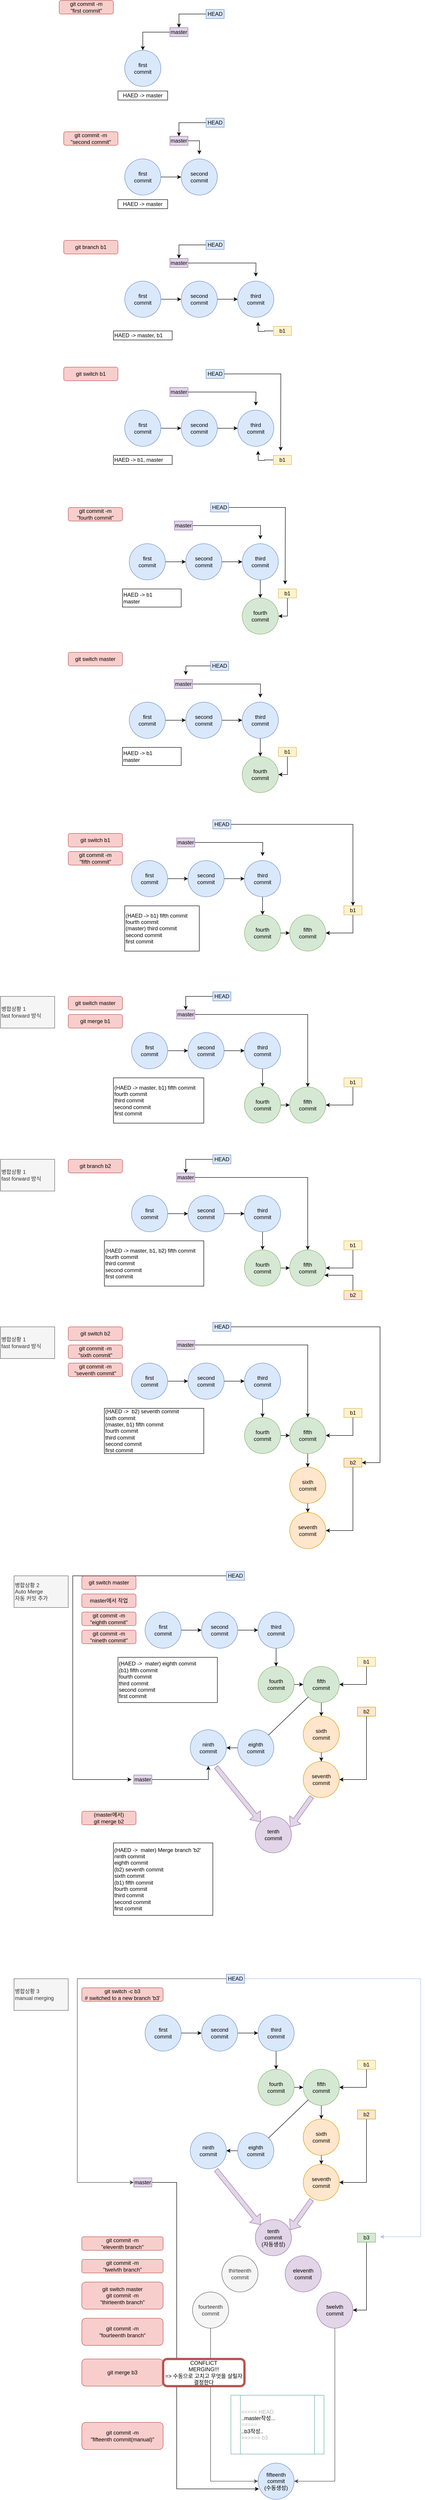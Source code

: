 <mxfile version="15.2.9" type="device" pages="2"><diagram id="Iw1tDsMoXVHBrsXOd_T2" name="solo"><mxGraphModel dx="1944" dy="697" grid="1" gridSize="10" guides="1" tooltips="1" connect="1" arrows="1" fold="1" page="1" pageScale="1" pageWidth="827" pageHeight="1169" math="0" shadow="0"><root><mxCell id="0"/><mxCell id="1" parent="0"/><mxCell id="k-8JRTjoFniSmUjbjecI-2" value="first&lt;br&gt;commit" style="ellipse;whiteSpace=wrap;html=1;aspect=fixed;fillColor=#dae8fc;strokeColor=#6c8ebf;" vertex="1" parent="1"><mxGeometry x="85" y="150" width="80" height="80" as="geometry"/></mxCell><mxCell id="k-8JRTjoFniSmUjbjecI-3" value="HAED -&amp;gt; master" style="text;html=1;align=center;verticalAlign=middle;whiteSpace=wrap;rounded=0;strokeColor=default;fillColor=default;" vertex="1" parent="1"><mxGeometry x="70" y="240" width="110" height="20" as="geometry"/></mxCell><mxCell id="k-8JRTjoFniSmUjbjecI-6" style="edgeStyle=orthogonalEdgeStyle;rounded=0;orthogonalLoop=1;jettySize=auto;html=1;entryX=0.5;entryY=0;entryDx=0;entryDy=0;" edge="1" parent="1" source="k-8JRTjoFniSmUjbjecI-4" target="k-8JRTjoFniSmUjbjecI-2"><mxGeometry relative="1" as="geometry"/></mxCell><mxCell id="k-8JRTjoFniSmUjbjecI-4" value="master" style="text;html=1;strokeColor=#9673a6;fillColor=#e1d5e7;align=center;verticalAlign=middle;whiteSpace=wrap;rounded=0;" vertex="1" parent="1"><mxGeometry x="185" y="100" width="40" height="20" as="geometry"/></mxCell><mxCell id="k-8JRTjoFniSmUjbjecI-9" style="edgeStyle=orthogonalEdgeStyle;rounded=0;orthogonalLoop=1;jettySize=auto;html=1;entryX=0.5;entryY=0;entryDx=0;entryDy=0;" edge="1" parent="1" source="k-8JRTjoFniSmUjbjecI-7" target="k-8JRTjoFniSmUjbjecI-4"><mxGeometry relative="1" as="geometry"/></mxCell><mxCell id="k-8JRTjoFniSmUjbjecI-7" value="HEAD" style="text;html=1;strokeColor=#6c8ebf;fillColor=#dae8fc;align=center;verticalAlign=middle;whiteSpace=wrap;rounded=0;" vertex="1" parent="1"><mxGeometry x="265" y="60" width="40" height="20" as="geometry"/></mxCell><mxCell id="k-8JRTjoFniSmUjbjecI-17" style="edgeStyle=orthogonalEdgeStyle;rounded=0;orthogonalLoop=1;jettySize=auto;html=1;" edge="1" parent="1" source="k-8JRTjoFniSmUjbjecI-10" target="k-8JRTjoFniSmUjbjecI-16"><mxGeometry relative="1" as="geometry"/></mxCell><mxCell id="k-8JRTjoFniSmUjbjecI-10" value="first&lt;br&gt;commit" style="ellipse;whiteSpace=wrap;html=1;aspect=fixed;fillColor=#dae8fc;strokeColor=#6c8ebf;" vertex="1" parent="1"><mxGeometry x="85" y="390" width="80" height="80" as="geometry"/></mxCell><mxCell id="k-8JRTjoFniSmUjbjecI-11" value="HAED -&amp;gt; master" style="text;html=1;align=center;verticalAlign=middle;whiteSpace=wrap;rounded=0;strokeColor=default;fillColor=default;" vertex="1" parent="1"><mxGeometry x="70" y="480" width="110" height="20" as="geometry"/></mxCell><mxCell id="k-8JRTjoFniSmUjbjecI-12" style="edgeStyle=orthogonalEdgeStyle;rounded=0;orthogonalLoop=1;jettySize=auto;html=1;" edge="1" parent="1" source="k-8JRTjoFniSmUjbjecI-13"><mxGeometry relative="1" as="geometry"><mxPoint x="250" y="380" as="targetPoint"/></mxGeometry></mxCell><mxCell id="k-8JRTjoFniSmUjbjecI-13" value="master" style="text;html=1;strokeColor=#9673a6;fillColor=#e1d5e7;align=center;verticalAlign=middle;whiteSpace=wrap;rounded=0;" vertex="1" parent="1"><mxGeometry x="185" y="340" width="40" height="20" as="geometry"/></mxCell><mxCell id="k-8JRTjoFniSmUjbjecI-14" style="edgeStyle=orthogonalEdgeStyle;rounded=0;orthogonalLoop=1;jettySize=auto;html=1;entryX=0.5;entryY=0;entryDx=0;entryDy=0;" edge="1" parent="1" source="k-8JRTjoFniSmUjbjecI-15" target="k-8JRTjoFniSmUjbjecI-13"><mxGeometry relative="1" as="geometry"/></mxCell><mxCell id="k-8JRTjoFniSmUjbjecI-15" value="HEAD" style="text;html=1;strokeColor=#6c8ebf;fillColor=#dae8fc;align=center;verticalAlign=middle;whiteSpace=wrap;rounded=0;" vertex="1" parent="1"><mxGeometry x="265" y="300" width="40" height="20" as="geometry"/></mxCell><mxCell id="k-8JRTjoFniSmUjbjecI-16" value="second&lt;br&gt;commit" style="ellipse;whiteSpace=wrap;html=1;aspect=fixed;fillColor=#dae8fc;strokeColor=#6c8ebf;" vertex="1" parent="1"><mxGeometry x="210" y="390" width="80" height="80" as="geometry"/></mxCell><mxCell id="k-8JRTjoFniSmUjbjecI-18" style="edgeStyle=orthogonalEdgeStyle;rounded=0;orthogonalLoop=1;jettySize=auto;html=1;" edge="1" parent="1" source="k-8JRTjoFniSmUjbjecI-19" target="k-8JRTjoFniSmUjbjecI-24"><mxGeometry relative="1" as="geometry"/></mxCell><mxCell id="k-8JRTjoFniSmUjbjecI-19" value="first&lt;br&gt;commit" style="ellipse;whiteSpace=wrap;html=1;aspect=fixed;fillColor=#dae8fc;strokeColor=#6c8ebf;" vertex="1" parent="1"><mxGeometry x="85" y="660" width="80" height="80" as="geometry"/></mxCell><mxCell id="k-8JRTjoFniSmUjbjecI-20" style="edgeStyle=orthogonalEdgeStyle;rounded=0;orthogonalLoop=1;jettySize=auto;html=1;" edge="1" parent="1" source="k-8JRTjoFniSmUjbjecI-21"><mxGeometry relative="1" as="geometry"><mxPoint x="375" y="650" as="targetPoint"/></mxGeometry></mxCell><mxCell id="k-8JRTjoFniSmUjbjecI-21" value="master" style="text;html=1;strokeColor=#9673a6;fillColor=#e1d5e7;align=center;verticalAlign=middle;whiteSpace=wrap;rounded=0;" vertex="1" parent="1"><mxGeometry x="185" y="610" width="40" height="20" as="geometry"/></mxCell><mxCell id="k-8JRTjoFniSmUjbjecI-22" style="edgeStyle=orthogonalEdgeStyle;rounded=0;orthogonalLoop=1;jettySize=auto;html=1;entryX=0.5;entryY=0;entryDx=0;entryDy=0;" edge="1" parent="1" source="k-8JRTjoFniSmUjbjecI-23" target="k-8JRTjoFniSmUjbjecI-21"><mxGeometry relative="1" as="geometry"/></mxCell><mxCell id="k-8JRTjoFniSmUjbjecI-23" value="HEAD" style="text;html=1;strokeColor=#6c8ebf;fillColor=#dae8fc;align=center;verticalAlign=middle;whiteSpace=wrap;rounded=0;" vertex="1" parent="1"><mxGeometry x="265" y="570" width="40" height="20" as="geometry"/></mxCell><mxCell id="k-8JRTjoFniSmUjbjecI-26" style="edgeStyle=orthogonalEdgeStyle;rounded=0;orthogonalLoop=1;jettySize=auto;html=1;entryX=0;entryY=0.5;entryDx=0;entryDy=0;" edge="1" parent="1" source="k-8JRTjoFniSmUjbjecI-24" target="k-8JRTjoFniSmUjbjecI-25"><mxGeometry relative="1" as="geometry"/></mxCell><mxCell id="k-8JRTjoFniSmUjbjecI-24" value="second&lt;br&gt;commit" style="ellipse;whiteSpace=wrap;html=1;aspect=fixed;fillColor=#dae8fc;strokeColor=#6c8ebf;" vertex="1" parent="1"><mxGeometry x="210" y="660" width="80" height="80" as="geometry"/></mxCell><mxCell id="k-8JRTjoFniSmUjbjecI-25" value="third&lt;br&gt;commit" style="ellipse;whiteSpace=wrap;html=1;aspect=fixed;fillColor=#dae8fc;strokeColor=#6c8ebf;" vertex="1" parent="1"><mxGeometry x="335" y="660" width="80" height="80" as="geometry"/></mxCell><mxCell id="k-8JRTjoFniSmUjbjecI-30" style="edgeStyle=orthogonalEdgeStyle;rounded=0;orthogonalLoop=1;jettySize=auto;html=1;" edge="1" parent="1" source="k-8JRTjoFniSmUjbjecI-28"><mxGeometry relative="1" as="geometry"><mxPoint x="380" y="750" as="targetPoint"/></mxGeometry></mxCell><mxCell id="k-8JRTjoFniSmUjbjecI-28" value="b1" style="text;html=1;strokeColor=#d6b656;fillColor=#fff2cc;align=center;verticalAlign=middle;whiteSpace=wrap;rounded=0;" vertex="1" parent="1"><mxGeometry x="414" y="760" width="40" height="20" as="geometry"/></mxCell><mxCell id="k-8JRTjoFniSmUjbjecI-29" style="edgeStyle=orthogonalEdgeStyle;rounded=0;orthogonalLoop=1;jettySize=auto;html=1;exitX=0.5;exitY=1;exitDx=0;exitDy=0;" edge="1" parent="1" source="k-8JRTjoFniSmUjbjecI-28" target="k-8JRTjoFniSmUjbjecI-28"><mxGeometry relative="1" as="geometry"/></mxCell><mxCell id="k-8JRTjoFniSmUjbjecI-31" style="edgeStyle=orthogonalEdgeStyle;rounded=0;orthogonalLoop=1;jettySize=auto;html=1;" edge="1" parent="1" source="k-8JRTjoFniSmUjbjecI-32" target="k-8JRTjoFniSmUjbjecI-38"><mxGeometry relative="1" as="geometry"/></mxCell><mxCell id="k-8JRTjoFniSmUjbjecI-32" value="first&lt;br&gt;commit" style="ellipse;whiteSpace=wrap;html=1;aspect=fixed;fillColor=#dae8fc;strokeColor=#6c8ebf;" vertex="1" parent="1"><mxGeometry x="85" y="945" width="80" height="80" as="geometry"/></mxCell><mxCell id="k-8JRTjoFniSmUjbjecI-33" style="edgeStyle=orthogonalEdgeStyle;rounded=0;orthogonalLoop=1;jettySize=auto;html=1;" edge="1" parent="1" source="k-8JRTjoFniSmUjbjecI-34"><mxGeometry relative="1" as="geometry"><mxPoint x="375" y="935" as="targetPoint"/></mxGeometry></mxCell><mxCell id="k-8JRTjoFniSmUjbjecI-34" value="master" style="text;html=1;strokeColor=#9673a6;fillColor=#e1d5e7;align=center;verticalAlign=middle;whiteSpace=wrap;rounded=0;" vertex="1" parent="1"><mxGeometry x="185" y="895" width="40" height="20" as="geometry"/></mxCell><mxCell id="k-8JRTjoFniSmUjbjecI-35" style="edgeStyle=orthogonalEdgeStyle;rounded=0;orthogonalLoop=1;jettySize=auto;html=1;" edge="1" parent="1" source="k-8JRTjoFniSmUjbjecI-36"><mxGeometry relative="1" as="geometry"><mxPoint x="430" y="1035" as="targetPoint"/></mxGeometry></mxCell><mxCell id="k-8JRTjoFniSmUjbjecI-36" value="HEAD" style="text;html=1;strokeColor=#6c8ebf;fillColor=#dae8fc;align=center;verticalAlign=middle;whiteSpace=wrap;rounded=0;" vertex="1" parent="1"><mxGeometry x="265" y="855" width="40" height="20" as="geometry"/></mxCell><mxCell id="k-8JRTjoFniSmUjbjecI-37" style="edgeStyle=orthogonalEdgeStyle;rounded=0;orthogonalLoop=1;jettySize=auto;html=1;entryX=0;entryY=0.5;entryDx=0;entryDy=0;" edge="1" parent="1" source="k-8JRTjoFniSmUjbjecI-38" target="k-8JRTjoFniSmUjbjecI-39"><mxGeometry relative="1" as="geometry"/></mxCell><mxCell id="k-8JRTjoFniSmUjbjecI-38" value="second&lt;br&gt;commit" style="ellipse;whiteSpace=wrap;html=1;aspect=fixed;fillColor=#dae8fc;strokeColor=#6c8ebf;" vertex="1" parent="1"><mxGeometry x="210" y="945" width="80" height="80" as="geometry"/></mxCell><mxCell id="k-8JRTjoFniSmUjbjecI-39" value="third&lt;br&gt;commit" style="ellipse;whiteSpace=wrap;html=1;aspect=fixed;fillColor=#dae8fc;strokeColor=#6c8ebf;" vertex="1" parent="1"><mxGeometry x="335" y="945" width="80" height="80" as="geometry"/></mxCell><mxCell id="k-8JRTjoFniSmUjbjecI-40" style="edgeStyle=orthogonalEdgeStyle;rounded=0;orthogonalLoop=1;jettySize=auto;html=1;" edge="1" parent="1" source="k-8JRTjoFniSmUjbjecI-41"><mxGeometry relative="1" as="geometry"><mxPoint x="380" y="1035" as="targetPoint"/></mxGeometry></mxCell><mxCell id="k-8JRTjoFniSmUjbjecI-41" value="b1" style="text;html=1;strokeColor=#d6b656;fillColor=#fff2cc;align=center;verticalAlign=middle;whiteSpace=wrap;rounded=0;" vertex="1" parent="1"><mxGeometry x="414" y="1045" width="40" height="20" as="geometry"/></mxCell><mxCell id="k-8JRTjoFniSmUjbjecI-42" style="edgeStyle=orthogonalEdgeStyle;rounded=0;orthogonalLoop=1;jettySize=auto;html=1;exitX=0.5;exitY=1;exitDx=0;exitDy=0;" edge="1" parent="1" source="k-8JRTjoFniSmUjbjecI-41" target="k-8JRTjoFniSmUjbjecI-41"><mxGeometry relative="1" as="geometry"/></mxCell><mxCell id="k-8JRTjoFniSmUjbjecI-43" value="HAED -&amp;gt; master, b1" style="text;html=1;align=left;verticalAlign=middle;whiteSpace=wrap;rounded=0;strokeColor=default;fillColor=default;" vertex="1" parent="1"><mxGeometry x="60" y="770" width="130" height="20" as="geometry"/></mxCell><mxCell id="k-8JRTjoFniSmUjbjecI-44" value="HAED -&amp;gt; b1, master" style="text;html=1;align=left;verticalAlign=middle;whiteSpace=wrap;rounded=0;strokeColor=default;fillColor=default;" vertex="1" parent="1"><mxGeometry x="60" y="1045" width="130" height="20" as="geometry"/></mxCell><mxCell id="k-8JRTjoFniSmUjbjecI-46" value="git branch b1" style="rounded=1;whiteSpace=wrap;html=1;strokeColor=#b85450;fillColor=#f8cecc;" vertex="1" parent="1"><mxGeometry x="-50" y="570" width="120" height="30" as="geometry"/></mxCell><mxCell id="k-8JRTjoFniSmUjbjecI-47" value="git switch b1" style="rounded=1;whiteSpace=wrap;html=1;strokeColor=#b85450;fillColor=#f8cecc;" vertex="1" parent="1"><mxGeometry x="-50" y="850" width="120" height="30" as="geometry"/></mxCell><mxCell id="k-8JRTjoFniSmUjbjecI-48" value="git commit -m&lt;br&gt;&quot;first commit&quot;" style="rounded=1;whiteSpace=wrap;html=1;strokeColor=#b85450;fillColor=#f8cecc;" vertex="1" parent="1"><mxGeometry x="-60" y="40" width="120" height="30" as="geometry"/></mxCell><mxCell id="k-8JRTjoFniSmUjbjecI-49" value="git commit -m &quot;second commit&quot;" style="rounded=1;whiteSpace=wrap;html=1;strokeColor=#b85450;fillColor=#f8cecc;" vertex="1" parent="1"><mxGeometry x="-50" y="330" width="120" height="30" as="geometry"/></mxCell><mxCell id="k-8JRTjoFniSmUjbjecI-64" value="git switch master" style="rounded=1;whiteSpace=wrap;html=1;strokeColor=#b85450;fillColor=#f8cecc;" vertex="1" parent="1"><mxGeometry x="-40" y="1480" width="120" height="30" as="geometry"/></mxCell><mxCell id="k-8JRTjoFniSmUjbjecI-66" value="git commit -m&lt;br&gt;&quot;fourth commit&quot;" style="rounded=1;whiteSpace=wrap;html=1;strokeColor=#b85450;fillColor=#f8cecc;" vertex="1" parent="1"><mxGeometry x="-40" y="1160" width="120" height="30" as="geometry"/></mxCell><mxCell id="k-8JRTjoFniSmUjbjecI-67" style="edgeStyle=orthogonalEdgeStyle;rounded=0;orthogonalLoop=1;jettySize=auto;html=1;" edge="1" parent="1" source="k-8JRTjoFniSmUjbjecI-68" target="k-8JRTjoFniSmUjbjecI-74"><mxGeometry relative="1" as="geometry"/></mxCell><mxCell id="k-8JRTjoFniSmUjbjecI-68" value="first&lt;br&gt;commit" style="ellipse;whiteSpace=wrap;html=1;aspect=fixed;fillColor=#dae8fc;strokeColor=#6c8ebf;" vertex="1" parent="1"><mxGeometry x="95" y="1240" width="80" height="80" as="geometry"/></mxCell><mxCell id="k-8JRTjoFniSmUjbjecI-69" style="edgeStyle=orthogonalEdgeStyle;rounded=0;orthogonalLoop=1;jettySize=auto;html=1;" edge="1" parent="1" source="k-8JRTjoFniSmUjbjecI-70"><mxGeometry relative="1" as="geometry"><mxPoint x="385" y="1230" as="targetPoint"/></mxGeometry></mxCell><mxCell id="k-8JRTjoFniSmUjbjecI-70" value="master" style="text;html=1;strokeColor=#9673a6;fillColor=#e1d5e7;align=center;verticalAlign=middle;whiteSpace=wrap;rounded=0;" vertex="1" parent="1"><mxGeometry x="195" y="1190" width="40" height="20" as="geometry"/></mxCell><mxCell id="k-8JRTjoFniSmUjbjecI-71" style="edgeStyle=orthogonalEdgeStyle;rounded=0;orthogonalLoop=1;jettySize=auto;html=1;" edge="1" parent="1" source="k-8JRTjoFniSmUjbjecI-72"><mxGeometry relative="1" as="geometry"><mxPoint x="440" y="1330" as="targetPoint"/></mxGeometry></mxCell><mxCell id="k-8JRTjoFniSmUjbjecI-72" value="HEAD" style="text;html=1;strokeColor=#6c8ebf;fillColor=#dae8fc;align=center;verticalAlign=middle;whiteSpace=wrap;rounded=0;" vertex="1" parent="1"><mxGeometry x="275" y="1150" width="40" height="20" as="geometry"/></mxCell><mxCell id="k-8JRTjoFniSmUjbjecI-73" style="edgeStyle=orthogonalEdgeStyle;rounded=0;orthogonalLoop=1;jettySize=auto;html=1;entryX=0;entryY=0.5;entryDx=0;entryDy=0;" edge="1" parent="1" source="k-8JRTjoFniSmUjbjecI-74" target="k-8JRTjoFniSmUjbjecI-75"><mxGeometry relative="1" as="geometry"/></mxCell><mxCell id="k-8JRTjoFniSmUjbjecI-74" value="second&lt;br&gt;commit" style="ellipse;whiteSpace=wrap;html=1;aspect=fixed;fillColor=#dae8fc;strokeColor=#6c8ebf;" vertex="1" parent="1"><mxGeometry x="220" y="1240" width="80" height="80" as="geometry"/></mxCell><mxCell id="k-8JRTjoFniSmUjbjecI-81" style="edgeStyle=orthogonalEdgeStyle;rounded=0;orthogonalLoop=1;jettySize=auto;html=1;" edge="1" parent="1" source="k-8JRTjoFniSmUjbjecI-75" target="k-8JRTjoFniSmUjbjecI-80"><mxGeometry relative="1" as="geometry"/></mxCell><mxCell id="k-8JRTjoFniSmUjbjecI-75" value="third&lt;br&gt;commit" style="ellipse;whiteSpace=wrap;html=1;aspect=fixed;fillColor=#dae8fc;strokeColor=#6c8ebf;" vertex="1" parent="1"><mxGeometry x="345" y="1240" width="80" height="80" as="geometry"/></mxCell><mxCell id="k-8JRTjoFniSmUjbjecI-83" style="edgeStyle=orthogonalEdgeStyle;rounded=0;orthogonalLoop=1;jettySize=auto;html=1;entryX=1;entryY=0.5;entryDx=0;entryDy=0;" edge="1" parent="1" source="k-8JRTjoFniSmUjbjecI-77" target="k-8JRTjoFniSmUjbjecI-80"><mxGeometry relative="1" as="geometry"/></mxCell><mxCell id="k-8JRTjoFniSmUjbjecI-77" value="b1" style="text;html=1;strokeColor=#d6b656;fillColor=#fff2cc;align=center;verticalAlign=middle;whiteSpace=wrap;rounded=0;" vertex="1" parent="1"><mxGeometry x="425" y="1340" width="40" height="20" as="geometry"/></mxCell><mxCell id="k-8JRTjoFniSmUjbjecI-78" style="edgeStyle=orthogonalEdgeStyle;rounded=0;orthogonalLoop=1;jettySize=auto;html=1;exitX=0.5;exitY=1;exitDx=0;exitDy=0;" edge="1" parent="1" source="k-8JRTjoFniSmUjbjecI-77" target="k-8JRTjoFniSmUjbjecI-77"><mxGeometry relative="1" as="geometry"/></mxCell><mxCell id="k-8JRTjoFniSmUjbjecI-79" value="HAED -&amp;gt; b1&lt;br&gt;master" style="text;html=1;align=left;verticalAlign=middle;whiteSpace=wrap;rounded=0;strokeColor=default;fillColor=default;" vertex="1" parent="1"><mxGeometry x="80" y="1340" width="130" height="40" as="geometry"/></mxCell><mxCell id="k-8JRTjoFniSmUjbjecI-80" value="fourth&lt;br&gt;commit" style="ellipse;whiteSpace=wrap;html=1;aspect=fixed;fillColor=#d5e8d4;strokeColor=#82b366;" vertex="1" parent="1"><mxGeometry x="345" y="1360" width="80" height="80" as="geometry"/></mxCell><mxCell id="k-8JRTjoFniSmUjbjecI-84" style="edgeStyle=orthogonalEdgeStyle;rounded=0;orthogonalLoop=1;jettySize=auto;html=1;" edge="1" parent="1" source="k-8JRTjoFniSmUjbjecI-85" target="k-8JRTjoFniSmUjbjecI-91"><mxGeometry relative="1" as="geometry"/></mxCell><mxCell id="k-8JRTjoFniSmUjbjecI-85" value="first&lt;br&gt;commit" style="ellipse;whiteSpace=wrap;html=1;aspect=fixed;strokeColor=#6c8ebf;fillColor=#dae8fc;" vertex="1" parent="1"><mxGeometry x="95" y="1590" width="80" height="80" as="geometry"/></mxCell><mxCell id="k-8JRTjoFniSmUjbjecI-86" style="edgeStyle=orthogonalEdgeStyle;rounded=0;orthogonalLoop=1;jettySize=auto;html=1;" edge="1" parent="1" source="k-8JRTjoFniSmUjbjecI-87"><mxGeometry relative="1" as="geometry"><mxPoint x="385" y="1580" as="targetPoint"/></mxGeometry></mxCell><mxCell id="k-8JRTjoFniSmUjbjecI-87" value="master" style="text;html=1;strokeColor=#9673a6;fillColor=#e1d5e7;align=center;verticalAlign=middle;whiteSpace=wrap;rounded=0;" vertex="1" parent="1"><mxGeometry x="195" y="1540" width="40" height="20" as="geometry"/></mxCell><mxCell id="k-8JRTjoFniSmUjbjecI-88" style="edgeStyle=orthogonalEdgeStyle;rounded=0;orthogonalLoop=1;jettySize=auto;html=1;" edge="1" parent="1" source="k-8JRTjoFniSmUjbjecI-89"><mxGeometry relative="1" as="geometry"><mxPoint x="220" y="1530" as="targetPoint"/></mxGeometry></mxCell><mxCell id="k-8JRTjoFniSmUjbjecI-89" value="HEAD" style="text;html=1;strokeColor=#6c8ebf;fillColor=#dae8fc;align=center;verticalAlign=middle;whiteSpace=wrap;rounded=0;" vertex="1" parent="1"><mxGeometry x="275" y="1500" width="40" height="20" as="geometry"/></mxCell><mxCell id="k-8JRTjoFniSmUjbjecI-90" style="edgeStyle=orthogonalEdgeStyle;rounded=0;orthogonalLoop=1;jettySize=auto;html=1;entryX=0;entryY=0.5;entryDx=0;entryDy=0;" edge="1" parent="1" source="k-8JRTjoFniSmUjbjecI-91" target="k-8JRTjoFniSmUjbjecI-93"><mxGeometry relative="1" as="geometry"/></mxCell><mxCell id="k-8JRTjoFniSmUjbjecI-91" value="second&lt;br&gt;commit" style="ellipse;whiteSpace=wrap;html=1;aspect=fixed;strokeColor=#6c8ebf;fillColor=#dae8fc;" vertex="1" parent="1"><mxGeometry x="220" y="1590" width="80" height="80" as="geometry"/></mxCell><mxCell id="k-8JRTjoFniSmUjbjecI-92" style="edgeStyle=orthogonalEdgeStyle;rounded=0;orthogonalLoop=1;jettySize=auto;html=1;" edge="1" parent="1" source="k-8JRTjoFniSmUjbjecI-93" target="k-8JRTjoFniSmUjbjecI-98"><mxGeometry relative="1" as="geometry"/></mxCell><mxCell id="k-8JRTjoFniSmUjbjecI-93" value="third&lt;br&gt;commit" style="ellipse;whiteSpace=wrap;html=1;aspect=fixed;strokeColor=#6c8ebf;fillColor=#dae8fc;" vertex="1" parent="1"><mxGeometry x="345" y="1590" width="80" height="80" as="geometry"/></mxCell><mxCell id="k-8JRTjoFniSmUjbjecI-94" style="edgeStyle=orthogonalEdgeStyle;rounded=0;orthogonalLoop=1;jettySize=auto;html=1;entryX=1;entryY=0.5;entryDx=0;entryDy=0;" edge="1" parent="1" source="k-8JRTjoFniSmUjbjecI-95" target="k-8JRTjoFniSmUjbjecI-98"><mxGeometry relative="1" as="geometry"/></mxCell><mxCell id="k-8JRTjoFniSmUjbjecI-95" value="b1" style="text;html=1;strokeColor=#d6b656;fillColor=#fff2cc;align=center;verticalAlign=middle;whiteSpace=wrap;rounded=0;" vertex="1" parent="1"><mxGeometry x="425" y="1690" width="40" height="20" as="geometry"/></mxCell><mxCell id="k-8JRTjoFniSmUjbjecI-96" style="edgeStyle=orthogonalEdgeStyle;rounded=0;orthogonalLoop=1;jettySize=auto;html=1;exitX=0.5;exitY=1;exitDx=0;exitDy=0;" edge="1" parent="1" source="k-8JRTjoFniSmUjbjecI-95" target="k-8JRTjoFniSmUjbjecI-95"><mxGeometry relative="1" as="geometry"/></mxCell><mxCell id="k-8JRTjoFniSmUjbjecI-97" value="HAED -&amp;gt; b1&lt;br&gt;master" style="text;html=1;align=left;verticalAlign=middle;whiteSpace=wrap;rounded=0;strokeColor=default;fillColor=default;" vertex="1" parent="1"><mxGeometry x="80" y="1690" width="130" height="40" as="geometry"/></mxCell><mxCell id="k-8JRTjoFniSmUjbjecI-98" value="fourth&lt;br&gt;commit" style="ellipse;whiteSpace=wrap;html=1;aspect=fixed;strokeColor=#82b366;fillColor=#d5e8d4;" vertex="1" parent="1"><mxGeometry x="345" y="1710" width="80" height="80" as="geometry"/></mxCell><mxCell id="k-8JRTjoFniSmUjbjecI-103" value="git switch b1" style="rounded=1;whiteSpace=wrap;html=1;strokeColor=#b85450;fillColor=#f8cecc;" vertex="1" parent="1"><mxGeometry x="-40" y="1880" width="120" height="30" as="geometry"/></mxCell><mxCell id="k-8JRTjoFniSmUjbjecI-104" value="git commit -m&lt;br&gt;&quot;fifth commit&quot;" style="rounded=1;whiteSpace=wrap;html=1;strokeColor=#b85450;fillColor=#f8cecc;" vertex="1" parent="1"><mxGeometry x="-40" y="1920" width="120" height="30" as="geometry"/></mxCell><mxCell id="k-8JRTjoFniSmUjbjecI-105" style="edgeStyle=orthogonalEdgeStyle;rounded=0;orthogonalLoop=1;jettySize=auto;html=1;" edge="1" parent="1" source="k-8JRTjoFniSmUjbjecI-106" target="k-8JRTjoFniSmUjbjecI-112"><mxGeometry relative="1" as="geometry"/></mxCell><mxCell id="k-8JRTjoFniSmUjbjecI-106" value="first&lt;br&gt;commit" style="ellipse;whiteSpace=wrap;html=1;aspect=fixed;fillColor=#dae8fc;strokeColor=#6c8ebf;" vertex="1" parent="1"><mxGeometry x="100" y="1940" width="80" height="80" as="geometry"/></mxCell><mxCell id="k-8JRTjoFniSmUjbjecI-107" style="edgeStyle=orthogonalEdgeStyle;rounded=0;orthogonalLoop=1;jettySize=auto;html=1;" edge="1" parent="1" source="k-8JRTjoFniSmUjbjecI-108"><mxGeometry relative="1" as="geometry"><mxPoint x="390" y="1930" as="targetPoint"/></mxGeometry></mxCell><mxCell id="k-8JRTjoFniSmUjbjecI-108" value="master" style="text;html=1;strokeColor=#9673a6;fillColor=#e1d5e7;align=center;verticalAlign=middle;whiteSpace=wrap;rounded=0;" vertex="1" parent="1"><mxGeometry x="200" y="1890" width="40" height="20" as="geometry"/></mxCell><mxCell id="k-8JRTjoFniSmUjbjecI-109" style="edgeStyle=orthogonalEdgeStyle;rounded=0;orthogonalLoop=1;jettySize=auto;html=1;entryX=0.5;entryY=0;entryDx=0;entryDy=0;" edge="1" parent="1" source="k-8JRTjoFniSmUjbjecI-110" target="k-8JRTjoFniSmUjbjecI-116"><mxGeometry relative="1" as="geometry"><mxPoint x="225" y="1880" as="targetPoint"/></mxGeometry></mxCell><mxCell id="k-8JRTjoFniSmUjbjecI-110" value="HEAD" style="text;html=1;strokeColor=#6c8ebf;fillColor=#dae8fc;align=center;verticalAlign=middle;whiteSpace=wrap;rounded=0;" vertex="1" parent="1"><mxGeometry x="280" y="1850" width="40" height="20" as="geometry"/></mxCell><mxCell id="k-8JRTjoFniSmUjbjecI-111" style="edgeStyle=orthogonalEdgeStyle;rounded=0;orthogonalLoop=1;jettySize=auto;html=1;entryX=0;entryY=0.5;entryDx=0;entryDy=0;" edge="1" parent="1" source="k-8JRTjoFniSmUjbjecI-112" target="k-8JRTjoFniSmUjbjecI-114"><mxGeometry relative="1" as="geometry"/></mxCell><mxCell id="k-8JRTjoFniSmUjbjecI-112" value="second&lt;br&gt;commit" style="ellipse;whiteSpace=wrap;html=1;aspect=fixed;fillColor=#dae8fc;strokeColor=#6c8ebf;" vertex="1" parent="1"><mxGeometry x="225" y="1940" width="80" height="80" as="geometry"/></mxCell><mxCell id="k-8JRTjoFniSmUjbjecI-113" style="edgeStyle=orthogonalEdgeStyle;rounded=0;orthogonalLoop=1;jettySize=auto;html=1;" edge="1" parent="1" source="k-8JRTjoFniSmUjbjecI-114" target="k-8JRTjoFniSmUjbjecI-119"><mxGeometry relative="1" as="geometry"/></mxCell><mxCell id="k-8JRTjoFniSmUjbjecI-114" value="third&lt;br&gt;commit" style="ellipse;whiteSpace=wrap;html=1;aspect=fixed;fillColor=#dae8fc;strokeColor=#6c8ebf;" vertex="1" parent="1"><mxGeometry x="350" y="1940" width="80" height="80" as="geometry"/></mxCell><mxCell id="k-8JRTjoFniSmUjbjecI-115" style="edgeStyle=orthogonalEdgeStyle;rounded=0;orthogonalLoop=1;jettySize=auto;html=1;" edge="1" parent="1" source="k-8JRTjoFniSmUjbjecI-116" target="k-8JRTjoFniSmUjbjecI-120"><mxGeometry relative="1" as="geometry"><mxPoint x="570" y="2100" as="targetPoint"/><Array as="points"><mxPoint x="590" y="2100"/></Array></mxGeometry></mxCell><mxCell id="k-8JRTjoFniSmUjbjecI-116" value="b1" style="text;html=1;strokeColor=#d6b656;fillColor=#fff2cc;align=center;verticalAlign=middle;whiteSpace=wrap;rounded=0;" vertex="1" parent="1"><mxGeometry x="570" y="2040" width="40" height="20" as="geometry"/></mxCell><mxCell id="k-8JRTjoFniSmUjbjecI-117" style="edgeStyle=orthogonalEdgeStyle;rounded=0;orthogonalLoop=1;jettySize=auto;html=1;exitX=0.5;exitY=1;exitDx=0;exitDy=0;" edge="1" parent="1" source="k-8JRTjoFniSmUjbjecI-116" target="k-8JRTjoFniSmUjbjecI-116"><mxGeometry relative="1" as="geometry"/></mxCell><mxCell id="k-8JRTjoFniSmUjbjecI-118" value="(HAED -&amp;gt; b1) fifth commit&lt;br&gt;fourth commit&lt;br&gt;(master) third commit&lt;br&gt;second commit&lt;br&gt;first commit" style="text;html=1;align=left;verticalAlign=middle;whiteSpace=wrap;rounded=0;strokeColor=default;fillColor=default;" vertex="1" parent="1"><mxGeometry x="85" y="2040" width="165" height="100" as="geometry"/></mxCell><mxCell id="k-8JRTjoFniSmUjbjecI-121" style="edgeStyle=orthogonalEdgeStyle;rounded=0;orthogonalLoop=1;jettySize=auto;html=1;" edge="1" parent="1" source="k-8JRTjoFniSmUjbjecI-119" target="k-8JRTjoFniSmUjbjecI-120"><mxGeometry relative="1" as="geometry"/></mxCell><mxCell id="k-8JRTjoFniSmUjbjecI-119" value="fourth&lt;br&gt;commit" style="ellipse;whiteSpace=wrap;html=1;aspect=fixed;strokeColor=#82b366;fillColor=#d5e8d4;" vertex="1" parent="1"><mxGeometry x="350" y="2060" width="80" height="80" as="geometry"/></mxCell><mxCell id="k-8JRTjoFniSmUjbjecI-120" value="fifth&lt;br&gt;commit" style="ellipse;whiteSpace=wrap;html=1;aspect=fixed;strokeColor=#82b366;fillColor=#d5e8d4;" vertex="1" parent="1"><mxGeometry x="450" y="2060" width="80" height="80" as="geometry"/></mxCell><mxCell id="k-8JRTjoFniSmUjbjecI-122" value="git switch master" style="rounded=1;whiteSpace=wrap;html=1;strokeColor=#b85450;fillColor=#f8cecc;" vertex="1" parent="1"><mxGeometry x="-40" y="2240" width="120" height="30" as="geometry"/></mxCell><mxCell id="k-8JRTjoFniSmUjbjecI-123" value="git merge b1" style="rounded=1;whiteSpace=wrap;html=1;strokeColor=#b85450;fillColor=#f8cecc;" vertex="1" parent="1"><mxGeometry x="-40" y="2280" width="120" height="30" as="geometry"/></mxCell><mxCell id="k-8JRTjoFniSmUjbjecI-124" style="edgeStyle=orthogonalEdgeStyle;rounded=0;orthogonalLoop=1;jettySize=auto;html=1;" edge="1" parent="1" source="k-8JRTjoFniSmUjbjecI-125" target="k-8JRTjoFniSmUjbjecI-131"><mxGeometry relative="1" as="geometry"/></mxCell><mxCell id="k-8JRTjoFniSmUjbjecI-125" value="first&lt;br&gt;commit" style="ellipse;whiteSpace=wrap;html=1;aspect=fixed;fillColor=#dae8fc;strokeColor=#6c8ebf;" vertex="1" parent="1"><mxGeometry x="100" y="2320" width="80" height="80" as="geometry"/></mxCell><mxCell id="k-8JRTjoFniSmUjbjecI-126" style="edgeStyle=orthogonalEdgeStyle;rounded=0;orthogonalLoop=1;jettySize=auto;html=1;entryX=0.5;entryY=0;entryDx=0;entryDy=0;" edge="1" parent="1" source="k-8JRTjoFniSmUjbjecI-127" target="k-8JRTjoFniSmUjbjecI-140"><mxGeometry relative="1" as="geometry"><mxPoint x="390" y="2310" as="targetPoint"/><Array as="points"><mxPoint x="490" y="2280"/></Array></mxGeometry></mxCell><mxCell id="k-8JRTjoFniSmUjbjecI-127" value="master" style="text;html=1;strokeColor=#9673a6;fillColor=#e1d5e7;align=center;verticalAlign=middle;whiteSpace=wrap;rounded=0;" vertex="1" parent="1"><mxGeometry x="200" y="2270" width="40" height="20" as="geometry"/></mxCell><mxCell id="k-8JRTjoFniSmUjbjecI-128" style="edgeStyle=orthogonalEdgeStyle;rounded=0;orthogonalLoop=1;jettySize=auto;html=1;entryX=0.5;entryY=0;entryDx=0;entryDy=0;" edge="1" parent="1" source="k-8JRTjoFniSmUjbjecI-129" target="k-8JRTjoFniSmUjbjecI-127"><mxGeometry relative="1" as="geometry"><mxPoint x="225" y="2260" as="targetPoint"/></mxGeometry></mxCell><mxCell id="k-8JRTjoFniSmUjbjecI-129" value="HEAD" style="text;html=1;strokeColor=#6c8ebf;fillColor=#dae8fc;align=center;verticalAlign=middle;whiteSpace=wrap;rounded=0;" vertex="1" parent="1"><mxGeometry x="280" y="2230" width="40" height="20" as="geometry"/></mxCell><mxCell id="k-8JRTjoFniSmUjbjecI-130" style="edgeStyle=orthogonalEdgeStyle;rounded=0;orthogonalLoop=1;jettySize=auto;html=1;entryX=0;entryY=0.5;entryDx=0;entryDy=0;" edge="1" parent="1" source="k-8JRTjoFniSmUjbjecI-131" target="k-8JRTjoFniSmUjbjecI-133"><mxGeometry relative="1" as="geometry"/></mxCell><mxCell id="k-8JRTjoFniSmUjbjecI-131" value="second&lt;br&gt;commit" style="ellipse;whiteSpace=wrap;html=1;aspect=fixed;fillColor=#dae8fc;strokeColor=#6c8ebf;" vertex="1" parent="1"><mxGeometry x="225" y="2320" width="80" height="80" as="geometry"/></mxCell><mxCell id="k-8JRTjoFniSmUjbjecI-132" style="edgeStyle=orthogonalEdgeStyle;rounded=0;orthogonalLoop=1;jettySize=auto;html=1;" edge="1" parent="1" source="k-8JRTjoFniSmUjbjecI-133" target="k-8JRTjoFniSmUjbjecI-139"><mxGeometry relative="1" as="geometry"/></mxCell><mxCell id="k-8JRTjoFniSmUjbjecI-133" value="third&lt;br&gt;commit" style="ellipse;whiteSpace=wrap;html=1;aspect=fixed;fillColor=#dae8fc;strokeColor=#6c8ebf;" vertex="1" parent="1"><mxGeometry x="350" y="2320" width="80" height="80" as="geometry"/></mxCell><mxCell id="k-8JRTjoFniSmUjbjecI-134" style="edgeStyle=orthogonalEdgeStyle;rounded=0;orthogonalLoop=1;jettySize=auto;html=1;" edge="1" parent="1" source="k-8JRTjoFniSmUjbjecI-135" target="k-8JRTjoFniSmUjbjecI-140"><mxGeometry relative="1" as="geometry"><mxPoint x="570" y="2480" as="targetPoint"/><Array as="points"><mxPoint x="590" y="2480"/></Array></mxGeometry></mxCell><mxCell id="k-8JRTjoFniSmUjbjecI-135" value="b1" style="text;html=1;strokeColor=#d6b656;fillColor=#fff2cc;align=center;verticalAlign=middle;whiteSpace=wrap;rounded=0;" vertex="1" parent="1"><mxGeometry x="570" y="2420" width="40" height="20" as="geometry"/></mxCell><mxCell id="k-8JRTjoFniSmUjbjecI-136" style="edgeStyle=orthogonalEdgeStyle;rounded=0;orthogonalLoop=1;jettySize=auto;html=1;exitX=0.5;exitY=1;exitDx=0;exitDy=0;" edge="1" parent="1" source="k-8JRTjoFniSmUjbjecI-135" target="k-8JRTjoFniSmUjbjecI-135"><mxGeometry relative="1" as="geometry"/></mxCell><mxCell id="k-8JRTjoFniSmUjbjecI-137" value="(HAED -&amp;gt; master, b1) fifth commit&lt;br&gt;fourth commit&lt;br&gt;third commit&lt;br&gt;second commit&lt;br&gt;first commit" style="text;html=1;align=left;verticalAlign=middle;whiteSpace=wrap;rounded=0;strokeColor=default;fillColor=default;" vertex="1" parent="1"><mxGeometry x="60" y="2420" width="200" height="100" as="geometry"/></mxCell><mxCell id="k-8JRTjoFniSmUjbjecI-138" style="edgeStyle=orthogonalEdgeStyle;rounded=0;orthogonalLoop=1;jettySize=auto;html=1;" edge="1" parent="1" source="k-8JRTjoFniSmUjbjecI-139" target="k-8JRTjoFniSmUjbjecI-140"><mxGeometry relative="1" as="geometry"/></mxCell><mxCell id="k-8JRTjoFniSmUjbjecI-139" value="fourth&lt;br&gt;commit" style="ellipse;whiteSpace=wrap;html=1;aspect=fixed;strokeColor=#82b366;fillColor=#d5e8d4;" vertex="1" parent="1"><mxGeometry x="350" y="2440" width="80" height="80" as="geometry"/></mxCell><mxCell id="k-8JRTjoFniSmUjbjecI-140" value="fifth&lt;br&gt;commit" style="ellipse;whiteSpace=wrap;html=1;aspect=fixed;strokeColor=#82b366;fillColor=#d5e8d4;" vertex="1" parent="1"><mxGeometry x="450" y="2440" width="80" height="80" as="geometry"/></mxCell><mxCell id="k-8JRTjoFniSmUjbjecI-144" value="병합상황 1&lt;br&gt;fast forward 방식" style="rounded=0;whiteSpace=wrap;html=1;strokeColor=#666666;fillColor=#f5f5f5;align=left;fontColor=#333333;" vertex="1" parent="1"><mxGeometry x="-190" y="2240" width="120" height="70" as="geometry"/></mxCell><mxCell id="k-8JRTjoFniSmUjbjecI-145" value="git branch b2" style="rounded=1;whiteSpace=wrap;html=1;strokeColor=#b85450;fillColor=#f8cecc;" vertex="1" parent="1"><mxGeometry x="-40" y="2600" width="120" height="30" as="geometry"/></mxCell><mxCell id="k-8JRTjoFniSmUjbjecI-147" style="edgeStyle=orthogonalEdgeStyle;rounded=0;orthogonalLoop=1;jettySize=auto;html=1;" edge="1" parent="1" source="k-8JRTjoFniSmUjbjecI-148" target="k-8JRTjoFniSmUjbjecI-154"><mxGeometry relative="1" as="geometry"/></mxCell><mxCell id="k-8JRTjoFniSmUjbjecI-148" value="first&lt;br&gt;commit" style="ellipse;whiteSpace=wrap;html=1;aspect=fixed;fillColor=#dae8fc;strokeColor=#6c8ebf;" vertex="1" parent="1"><mxGeometry x="100" y="2680" width="80" height="80" as="geometry"/></mxCell><mxCell id="k-8JRTjoFniSmUjbjecI-149" style="edgeStyle=orthogonalEdgeStyle;rounded=0;orthogonalLoop=1;jettySize=auto;html=1;entryX=0.5;entryY=0;entryDx=0;entryDy=0;" edge="1" parent="1" source="k-8JRTjoFniSmUjbjecI-150" target="k-8JRTjoFniSmUjbjecI-163"><mxGeometry relative="1" as="geometry"><mxPoint x="390" y="2670" as="targetPoint"/><Array as="points"><mxPoint x="490" y="2640"/></Array></mxGeometry></mxCell><mxCell id="k-8JRTjoFniSmUjbjecI-150" value="master" style="text;html=1;strokeColor=#9673a6;fillColor=#e1d5e7;align=center;verticalAlign=middle;whiteSpace=wrap;rounded=0;" vertex="1" parent="1"><mxGeometry x="200" y="2630" width="40" height="20" as="geometry"/></mxCell><mxCell id="k-8JRTjoFniSmUjbjecI-151" style="edgeStyle=orthogonalEdgeStyle;rounded=0;orthogonalLoop=1;jettySize=auto;html=1;entryX=0.5;entryY=0;entryDx=0;entryDy=0;" edge="1" parent="1" source="k-8JRTjoFniSmUjbjecI-152" target="k-8JRTjoFniSmUjbjecI-150"><mxGeometry relative="1" as="geometry"><mxPoint x="225" y="2620" as="targetPoint"/></mxGeometry></mxCell><mxCell id="k-8JRTjoFniSmUjbjecI-152" value="HEAD" style="text;html=1;strokeColor=#6c8ebf;fillColor=#dae8fc;align=center;verticalAlign=middle;whiteSpace=wrap;rounded=0;" vertex="1" parent="1"><mxGeometry x="280" y="2590" width="40" height="20" as="geometry"/></mxCell><mxCell id="k-8JRTjoFniSmUjbjecI-153" style="edgeStyle=orthogonalEdgeStyle;rounded=0;orthogonalLoop=1;jettySize=auto;html=1;entryX=0;entryY=0.5;entryDx=0;entryDy=0;" edge="1" parent="1" source="k-8JRTjoFniSmUjbjecI-154" target="k-8JRTjoFniSmUjbjecI-156"><mxGeometry relative="1" as="geometry"/></mxCell><mxCell id="k-8JRTjoFniSmUjbjecI-154" value="second&lt;br&gt;commit" style="ellipse;whiteSpace=wrap;html=1;aspect=fixed;fillColor=#dae8fc;strokeColor=#6c8ebf;" vertex="1" parent="1"><mxGeometry x="225" y="2680" width="80" height="80" as="geometry"/></mxCell><mxCell id="k-8JRTjoFniSmUjbjecI-155" style="edgeStyle=orthogonalEdgeStyle;rounded=0;orthogonalLoop=1;jettySize=auto;html=1;" edge="1" parent="1" source="k-8JRTjoFniSmUjbjecI-156" target="k-8JRTjoFniSmUjbjecI-162"><mxGeometry relative="1" as="geometry"/></mxCell><mxCell id="k-8JRTjoFniSmUjbjecI-156" value="third&lt;br&gt;commit" style="ellipse;whiteSpace=wrap;html=1;aspect=fixed;fillColor=#dae8fc;strokeColor=#6c8ebf;" vertex="1" parent="1"><mxGeometry x="350" y="2680" width="80" height="80" as="geometry"/></mxCell><mxCell id="k-8JRTjoFniSmUjbjecI-157" style="edgeStyle=orthogonalEdgeStyle;rounded=0;orthogonalLoop=1;jettySize=auto;html=1;" edge="1" parent="1" source="k-8JRTjoFniSmUjbjecI-158" target="k-8JRTjoFniSmUjbjecI-163"><mxGeometry relative="1" as="geometry"><mxPoint x="570" y="2840" as="targetPoint"/><Array as="points"><mxPoint x="590" y="2840"/></Array></mxGeometry></mxCell><mxCell id="k-8JRTjoFniSmUjbjecI-158" value="b1" style="text;html=1;strokeColor=#d6b656;fillColor=#fff2cc;align=center;verticalAlign=middle;whiteSpace=wrap;rounded=0;" vertex="1" parent="1"><mxGeometry x="570" y="2780" width="40" height="20" as="geometry"/></mxCell><mxCell id="k-8JRTjoFniSmUjbjecI-159" style="edgeStyle=orthogonalEdgeStyle;rounded=0;orthogonalLoop=1;jettySize=auto;html=1;exitX=0.5;exitY=1;exitDx=0;exitDy=0;" edge="1" parent="1" source="k-8JRTjoFniSmUjbjecI-158" target="k-8JRTjoFniSmUjbjecI-158"><mxGeometry relative="1" as="geometry"/></mxCell><mxCell id="k-8JRTjoFniSmUjbjecI-160" value="(HAED -&amp;gt; master, b1, b2) fifth commit&lt;br&gt;fourth commit&lt;br&gt;third commit&lt;br&gt;second commit&lt;br&gt;first commit" style="text;html=1;align=left;verticalAlign=middle;whiteSpace=wrap;rounded=0;strokeColor=default;fillColor=default;" vertex="1" parent="1"><mxGeometry x="40" y="2780" width="220" height="100" as="geometry"/></mxCell><mxCell id="k-8JRTjoFniSmUjbjecI-161" style="edgeStyle=orthogonalEdgeStyle;rounded=0;orthogonalLoop=1;jettySize=auto;html=1;" edge="1" parent="1" source="k-8JRTjoFniSmUjbjecI-162" target="k-8JRTjoFniSmUjbjecI-163"><mxGeometry relative="1" as="geometry"/></mxCell><mxCell id="k-8JRTjoFniSmUjbjecI-162" value="fourth&lt;br&gt;commit" style="ellipse;whiteSpace=wrap;html=1;aspect=fixed;strokeColor=#82b366;fillColor=#d5e8d4;" vertex="1" parent="1"><mxGeometry x="350" y="2800" width="80" height="80" as="geometry"/></mxCell><mxCell id="k-8JRTjoFniSmUjbjecI-163" value="fifth&lt;br&gt;commit" style="ellipse;whiteSpace=wrap;html=1;aspect=fixed;strokeColor=#82b366;fillColor=#d5e8d4;" vertex="1" parent="1"><mxGeometry x="450" y="2800" width="80" height="80" as="geometry"/></mxCell><mxCell id="k-8JRTjoFniSmUjbjecI-164" value="병합상황 1&lt;br&gt;fast forward 방식" style="rounded=0;whiteSpace=wrap;html=1;strokeColor=#666666;fillColor=#f5f5f5;align=left;fontColor=#333333;" vertex="1" parent="1"><mxGeometry x="-190" y="2600" width="120" height="70" as="geometry"/></mxCell><mxCell id="k-8JRTjoFniSmUjbjecI-166" style="edgeStyle=orthogonalEdgeStyle;rounded=0;orthogonalLoop=1;jettySize=auto;html=1;entryX=0.963;entryY=0.7;entryDx=0;entryDy=0;entryPerimeter=0;" edge="1" parent="1" source="k-8JRTjoFniSmUjbjecI-165" target="k-8JRTjoFniSmUjbjecI-163"><mxGeometry relative="1" as="geometry"><Array as="points"><mxPoint x="590" y="2856"/></Array></mxGeometry></mxCell><mxCell id="k-8JRTjoFniSmUjbjecI-165" value="b2" style="text;html=1;strokeColor=#d79b00;fillColor=#ffe6cc;align=center;verticalAlign=middle;whiteSpace=wrap;rounded=0;" vertex="1" parent="1"><mxGeometry x="570" y="2890" width="40" height="20" as="geometry"/></mxCell><mxCell id="k-8JRTjoFniSmUjbjecI-167" value="git switch b2" style="rounded=1;whiteSpace=wrap;html=1;strokeColor=#b85450;fillColor=#f8cecc;" vertex="1" parent="1"><mxGeometry x="-40" y="2970" width="120" height="30" as="geometry"/></mxCell><mxCell id="k-8JRTjoFniSmUjbjecI-168" style="edgeStyle=orthogonalEdgeStyle;rounded=0;orthogonalLoop=1;jettySize=auto;html=1;" edge="1" parent="1" source="k-8JRTjoFniSmUjbjecI-169" target="k-8JRTjoFniSmUjbjecI-175"><mxGeometry relative="1" as="geometry"/></mxCell><mxCell id="k-8JRTjoFniSmUjbjecI-169" value="first&lt;br&gt;commit" style="ellipse;whiteSpace=wrap;html=1;aspect=fixed;fillColor=#dae8fc;strokeColor=#6c8ebf;" vertex="1" parent="1"><mxGeometry x="100" y="3050" width="80" height="80" as="geometry"/></mxCell><mxCell id="k-8JRTjoFniSmUjbjecI-170" style="edgeStyle=orthogonalEdgeStyle;rounded=0;orthogonalLoop=1;jettySize=auto;html=1;entryX=0.5;entryY=0;entryDx=0;entryDy=0;" edge="1" parent="1" source="k-8JRTjoFniSmUjbjecI-171" target="k-8JRTjoFniSmUjbjecI-184"><mxGeometry relative="1" as="geometry"><mxPoint x="390" y="3040" as="targetPoint"/><Array as="points"><mxPoint x="490" y="3010"/></Array></mxGeometry></mxCell><mxCell id="k-8JRTjoFniSmUjbjecI-171" value="master" style="text;html=1;strokeColor=#9673a6;fillColor=#e1d5e7;align=center;verticalAlign=middle;whiteSpace=wrap;rounded=0;" vertex="1" parent="1"><mxGeometry x="200" y="3000" width="40" height="20" as="geometry"/></mxCell><mxCell id="k-8JRTjoFniSmUjbjecI-172" style="edgeStyle=orthogonalEdgeStyle;rounded=0;orthogonalLoop=1;jettySize=auto;html=1;" edge="1" parent="1" source="k-8JRTjoFniSmUjbjecI-173" target="k-8JRTjoFniSmUjbjecI-187"><mxGeometry relative="1" as="geometry"><mxPoint x="225" y="2990" as="targetPoint"/><Array as="points"><mxPoint x="650" y="2970"/><mxPoint x="650" y="3270"/></Array></mxGeometry></mxCell><mxCell id="k-8JRTjoFniSmUjbjecI-173" value="HEAD" style="text;html=1;strokeColor=#6c8ebf;fillColor=#dae8fc;align=center;verticalAlign=middle;whiteSpace=wrap;rounded=0;" vertex="1" parent="1"><mxGeometry x="280" y="2960" width="40" height="20" as="geometry"/></mxCell><mxCell id="k-8JRTjoFniSmUjbjecI-174" style="edgeStyle=orthogonalEdgeStyle;rounded=0;orthogonalLoop=1;jettySize=auto;html=1;entryX=0;entryY=0.5;entryDx=0;entryDy=0;" edge="1" parent="1" source="k-8JRTjoFniSmUjbjecI-175" target="k-8JRTjoFniSmUjbjecI-177"><mxGeometry relative="1" as="geometry"/></mxCell><mxCell id="k-8JRTjoFniSmUjbjecI-175" value="second&lt;br&gt;commit" style="ellipse;whiteSpace=wrap;html=1;aspect=fixed;fillColor=#dae8fc;strokeColor=#6c8ebf;" vertex="1" parent="1"><mxGeometry x="225" y="3050" width="80" height="80" as="geometry"/></mxCell><mxCell id="k-8JRTjoFniSmUjbjecI-176" style="edgeStyle=orthogonalEdgeStyle;rounded=0;orthogonalLoop=1;jettySize=auto;html=1;" edge="1" parent="1" source="k-8JRTjoFniSmUjbjecI-177" target="k-8JRTjoFniSmUjbjecI-183"><mxGeometry relative="1" as="geometry"/></mxCell><mxCell id="k-8JRTjoFniSmUjbjecI-177" value="third&lt;br&gt;commit" style="ellipse;whiteSpace=wrap;html=1;aspect=fixed;fillColor=#dae8fc;strokeColor=#6c8ebf;" vertex="1" parent="1"><mxGeometry x="350" y="3050" width="80" height="80" as="geometry"/></mxCell><mxCell id="k-8JRTjoFniSmUjbjecI-178" style="edgeStyle=orthogonalEdgeStyle;rounded=0;orthogonalLoop=1;jettySize=auto;html=1;" edge="1" parent="1" source="k-8JRTjoFniSmUjbjecI-179" target="k-8JRTjoFniSmUjbjecI-184"><mxGeometry relative="1" as="geometry"><mxPoint x="570" y="3210" as="targetPoint"/><Array as="points"><mxPoint x="590" y="3210"/></Array></mxGeometry></mxCell><mxCell id="k-8JRTjoFniSmUjbjecI-179" value="b1" style="text;html=1;strokeColor=#d6b656;fillColor=#fff2cc;align=center;verticalAlign=middle;whiteSpace=wrap;rounded=0;" vertex="1" parent="1"><mxGeometry x="570" y="3150" width="40" height="20" as="geometry"/></mxCell><mxCell id="k-8JRTjoFniSmUjbjecI-180" style="edgeStyle=orthogonalEdgeStyle;rounded=0;orthogonalLoop=1;jettySize=auto;html=1;exitX=0.5;exitY=1;exitDx=0;exitDy=0;" edge="1" parent="1" source="k-8JRTjoFniSmUjbjecI-179" target="k-8JRTjoFniSmUjbjecI-179"><mxGeometry relative="1" as="geometry"/></mxCell><mxCell id="k-8JRTjoFniSmUjbjecI-181" value="(HAED -&amp;gt;&amp;nbsp; b2) seventh commit&lt;br&gt;sixth commit&lt;br&gt;(master, b1) fifth commit&lt;br&gt;fourth commit&lt;br&gt;third commit&lt;br&gt;second commit&lt;br&gt;first commit" style="text;html=1;align=left;verticalAlign=middle;whiteSpace=wrap;rounded=0;strokeColor=default;fillColor=default;" vertex="1" parent="1"><mxGeometry x="40" y="3150" width="220" height="100" as="geometry"/></mxCell><mxCell id="k-8JRTjoFniSmUjbjecI-182" style="edgeStyle=orthogonalEdgeStyle;rounded=0;orthogonalLoop=1;jettySize=auto;html=1;" edge="1" parent="1" source="k-8JRTjoFniSmUjbjecI-183" target="k-8JRTjoFniSmUjbjecI-184"><mxGeometry relative="1" as="geometry"/></mxCell><mxCell id="k-8JRTjoFniSmUjbjecI-183" value="fourth&lt;br&gt;commit" style="ellipse;whiteSpace=wrap;html=1;aspect=fixed;strokeColor=#82b366;fillColor=#d5e8d4;" vertex="1" parent="1"><mxGeometry x="350" y="3170" width="80" height="80" as="geometry"/></mxCell><mxCell id="k-8JRTjoFniSmUjbjecI-193" style="edgeStyle=orthogonalEdgeStyle;rounded=0;orthogonalLoop=1;jettySize=auto;html=1;entryX=0.5;entryY=0;entryDx=0;entryDy=0;" edge="1" parent="1" source="k-8JRTjoFniSmUjbjecI-184" target="k-8JRTjoFniSmUjbjecI-191"><mxGeometry relative="1" as="geometry"/></mxCell><mxCell id="k-8JRTjoFniSmUjbjecI-184" value="fifth&lt;br&gt;commit" style="ellipse;whiteSpace=wrap;html=1;aspect=fixed;strokeColor=#82b366;fillColor=#d5e8d4;" vertex="1" parent="1"><mxGeometry x="450" y="3170" width="80" height="80" as="geometry"/></mxCell><mxCell id="k-8JRTjoFniSmUjbjecI-185" value="병합상황 1&lt;br&gt;fast forward 방식" style="rounded=0;whiteSpace=wrap;html=1;strokeColor=#666666;fillColor=#f5f5f5;align=left;fontColor=#333333;" vertex="1" parent="1"><mxGeometry x="-190" y="2970" width="120" height="70" as="geometry"/></mxCell><mxCell id="k-8JRTjoFniSmUjbjecI-186" style="edgeStyle=orthogonalEdgeStyle;rounded=0;orthogonalLoop=1;jettySize=auto;html=1;entryX=1;entryY=0.5;entryDx=0;entryDy=0;" edge="1" parent="1" source="k-8JRTjoFniSmUjbjecI-187" target="k-8JRTjoFniSmUjbjecI-189"><mxGeometry relative="1" as="geometry"><Array as="points"><mxPoint x="590" y="3420"/></Array><mxPoint x="527" y="3330" as="targetPoint"/></mxGeometry></mxCell><mxCell id="k-8JRTjoFniSmUjbjecI-187" value="b2" style="text;html=1;strokeColor=#d79b00;fillColor=#ffe6cc;align=center;verticalAlign=middle;whiteSpace=wrap;rounded=0;" vertex="1" parent="1"><mxGeometry x="570" y="3260" width="40" height="20" as="geometry"/></mxCell><mxCell id="k-8JRTjoFniSmUjbjecI-188" value="git commit -m&lt;br&gt;&quot;sixth commit&quot;" style="rounded=1;whiteSpace=wrap;html=1;strokeColor=#b85450;fillColor=#f8cecc;" vertex="1" parent="1"><mxGeometry x="-40" y="3010" width="120" height="30" as="geometry"/></mxCell><mxCell id="k-8JRTjoFniSmUjbjecI-189" value="seventh&lt;br&gt;commit" style="ellipse;whiteSpace=wrap;html=1;aspect=fixed;strokeColor=#d79b00;fillColor=#ffe6cc;" vertex="1" parent="1"><mxGeometry x="450" y="3380" width="80" height="80" as="geometry"/></mxCell><mxCell id="k-8JRTjoFniSmUjbjecI-194" style="edgeStyle=orthogonalEdgeStyle;rounded=0;orthogonalLoop=1;jettySize=auto;html=1;entryX=0.5;entryY=0;entryDx=0;entryDy=0;" edge="1" parent="1" source="k-8JRTjoFniSmUjbjecI-191" target="k-8JRTjoFniSmUjbjecI-189"><mxGeometry relative="1" as="geometry"/></mxCell><mxCell id="k-8JRTjoFniSmUjbjecI-191" value="sixth&lt;br&gt;commit" style="ellipse;whiteSpace=wrap;html=1;aspect=fixed;strokeColor=#d79b00;fillColor=#ffe6cc;" vertex="1" parent="1"><mxGeometry x="450" y="3280" width="80" height="80" as="geometry"/></mxCell><mxCell id="k-8JRTjoFniSmUjbjecI-192" value="git commit -m&lt;br&gt;&quot;seventh commit&quot;" style="rounded=1;whiteSpace=wrap;html=1;strokeColor=#b85450;fillColor=#f8cecc;" vertex="1" parent="1"><mxGeometry x="-40" y="3050" width="120" height="30" as="geometry"/></mxCell><mxCell id="k-8JRTjoFniSmUjbjecI-220" value="git switch master" style="rounded=1;whiteSpace=wrap;html=1;strokeColor=#b85450;fillColor=#f8cecc;" vertex="1" parent="1"><mxGeometry x="-10" y="3520" width="120" height="30" as="geometry"/></mxCell><mxCell id="k-8JRTjoFniSmUjbjecI-221" style="edgeStyle=orthogonalEdgeStyle;rounded=0;orthogonalLoop=1;jettySize=auto;html=1;" edge="1" parent="1" source="k-8JRTjoFniSmUjbjecI-222" target="k-8JRTjoFniSmUjbjecI-228"><mxGeometry relative="1" as="geometry"/></mxCell><mxCell id="k-8JRTjoFniSmUjbjecI-222" value="first&lt;br&gt;commit" style="ellipse;whiteSpace=wrap;html=1;aspect=fixed;fillColor=#dae8fc;strokeColor=#6c8ebf;" vertex="1" parent="1"><mxGeometry x="130" y="3600" width="80" height="80" as="geometry"/></mxCell><mxCell id="k-8JRTjoFniSmUjbjecI-223" style="edgeStyle=orthogonalEdgeStyle;rounded=0;orthogonalLoop=1;jettySize=auto;html=1;entryX=0.5;entryY=1;entryDx=0;entryDy=0;" edge="1" parent="1" source="k-8JRTjoFniSmUjbjecI-224" target="k-8JRTjoFniSmUjbjecI-253"><mxGeometry relative="1" as="geometry"><mxPoint x="210" y="4000" as="targetPoint"/><Array as="points"><mxPoint x="270" y="3970"/></Array></mxGeometry></mxCell><mxCell id="k-8JRTjoFniSmUjbjecI-224" value="master" style="text;html=1;strokeColor=#9673a6;fillColor=#e1d5e7;align=center;verticalAlign=middle;whiteSpace=wrap;rounded=0;" vertex="1" parent="1"><mxGeometry x="105" y="3960" width="40" height="20" as="geometry"/></mxCell><mxCell id="k-8JRTjoFniSmUjbjecI-225" style="edgeStyle=orthogonalEdgeStyle;rounded=0;orthogonalLoop=1;jettySize=auto;html=1;" edge="1" parent="1" source="k-8JRTjoFniSmUjbjecI-226"><mxGeometry relative="1" as="geometry"><mxPoint x="100" y="3970" as="targetPoint"/><Array as="points"><mxPoint x="-30" y="3520"/><mxPoint x="-30" y="3970"/></Array></mxGeometry></mxCell><mxCell id="k-8JRTjoFniSmUjbjecI-226" value="HEAD" style="text;html=1;strokeColor=#6c8ebf;fillColor=#dae8fc;align=center;verticalAlign=middle;whiteSpace=wrap;rounded=0;" vertex="1" parent="1"><mxGeometry x="310" y="3510" width="40" height="20" as="geometry"/></mxCell><mxCell id="k-8JRTjoFniSmUjbjecI-227" style="edgeStyle=orthogonalEdgeStyle;rounded=0;orthogonalLoop=1;jettySize=auto;html=1;entryX=0;entryY=0.5;entryDx=0;entryDy=0;" edge="1" parent="1" source="k-8JRTjoFniSmUjbjecI-228" target="k-8JRTjoFniSmUjbjecI-230"><mxGeometry relative="1" as="geometry"/></mxCell><mxCell id="k-8JRTjoFniSmUjbjecI-228" value="second&lt;br&gt;commit" style="ellipse;whiteSpace=wrap;html=1;aspect=fixed;fillColor=#dae8fc;strokeColor=#6c8ebf;" vertex="1" parent="1"><mxGeometry x="255" y="3600" width="80" height="80" as="geometry"/></mxCell><mxCell id="k-8JRTjoFniSmUjbjecI-229" style="edgeStyle=orthogonalEdgeStyle;rounded=0;orthogonalLoop=1;jettySize=auto;html=1;" edge="1" parent="1" source="k-8JRTjoFniSmUjbjecI-230" target="k-8JRTjoFniSmUjbjecI-236"><mxGeometry relative="1" as="geometry"/></mxCell><mxCell id="k-8JRTjoFniSmUjbjecI-230" value="third&lt;br&gt;commit" style="ellipse;whiteSpace=wrap;html=1;aspect=fixed;fillColor=#dae8fc;strokeColor=#6c8ebf;" vertex="1" parent="1"><mxGeometry x="380" y="3600" width="80" height="80" as="geometry"/></mxCell><mxCell id="k-8JRTjoFniSmUjbjecI-231" style="edgeStyle=orthogonalEdgeStyle;rounded=0;orthogonalLoop=1;jettySize=auto;html=1;" edge="1" parent="1" source="k-8JRTjoFniSmUjbjecI-232" target="k-8JRTjoFniSmUjbjecI-238"><mxGeometry relative="1" as="geometry"><mxPoint x="600" y="3760" as="targetPoint"/><Array as="points"><mxPoint x="620" y="3760"/></Array></mxGeometry></mxCell><mxCell id="k-8JRTjoFniSmUjbjecI-232" value="b1" style="text;html=1;strokeColor=#d6b656;fillColor=#fff2cc;align=center;verticalAlign=middle;whiteSpace=wrap;rounded=0;" vertex="1" parent="1"><mxGeometry x="600" y="3700" width="40" height="20" as="geometry"/></mxCell><mxCell id="k-8JRTjoFniSmUjbjecI-233" style="edgeStyle=orthogonalEdgeStyle;rounded=0;orthogonalLoop=1;jettySize=auto;html=1;exitX=0.5;exitY=1;exitDx=0;exitDy=0;" edge="1" parent="1" source="k-8JRTjoFniSmUjbjecI-232" target="k-8JRTjoFniSmUjbjecI-232"><mxGeometry relative="1" as="geometry"/></mxCell><mxCell id="k-8JRTjoFniSmUjbjecI-234" value="(HAED -&amp;gt;&amp;nbsp; mater) eighth commit&lt;br&gt;(b1) fifth commit&lt;br&gt;fourth commit&lt;br&gt;third commit&lt;br&gt;second commit&lt;br&gt;first commit" style="text;html=1;align=left;verticalAlign=middle;whiteSpace=wrap;rounded=0;strokeColor=default;fillColor=default;" vertex="1" parent="1"><mxGeometry x="70" y="3700" width="220" height="100" as="geometry"/></mxCell><mxCell id="k-8JRTjoFniSmUjbjecI-235" style="edgeStyle=orthogonalEdgeStyle;rounded=0;orthogonalLoop=1;jettySize=auto;html=1;" edge="1" parent="1" source="k-8JRTjoFniSmUjbjecI-236" target="k-8JRTjoFniSmUjbjecI-238"><mxGeometry relative="1" as="geometry"/></mxCell><mxCell id="k-8JRTjoFniSmUjbjecI-236" value="fourth&lt;br&gt;commit" style="ellipse;whiteSpace=wrap;html=1;aspect=fixed;strokeColor=#82b366;fillColor=#d5e8d4;" vertex="1" parent="1"><mxGeometry x="380" y="3720" width="80" height="80" as="geometry"/></mxCell><mxCell id="k-8JRTjoFniSmUjbjecI-237" style="edgeStyle=orthogonalEdgeStyle;rounded=0;orthogonalLoop=1;jettySize=auto;html=1;entryX=0.5;entryY=0;entryDx=0;entryDy=0;" edge="1" parent="1" source="k-8JRTjoFniSmUjbjecI-238" target="k-8JRTjoFniSmUjbjecI-245"><mxGeometry relative="1" as="geometry"/></mxCell><mxCell id="k-8JRTjoFniSmUjbjecI-238" value="fifth&lt;br&gt;commit" style="ellipse;whiteSpace=wrap;html=1;aspect=fixed;strokeColor=#82b366;fillColor=#d5e8d4;" vertex="1" parent="1"><mxGeometry x="480" y="3720" width="80" height="80" as="geometry"/></mxCell><mxCell id="k-8JRTjoFniSmUjbjecI-239" value="병합상황 2&lt;br&gt;Auto Merge&lt;br&gt;자동 커밋 추가" style="rounded=0;whiteSpace=wrap;html=1;strokeColor=#666666;fillColor=#f5f5f5;align=left;fontColor=#333333;" vertex="1" parent="1"><mxGeometry x="-160" y="3520" width="120" height="70" as="geometry"/></mxCell><mxCell id="k-8JRTjoFniSmUjbjecI-240" style="edgeStyle=orthogonalEdgeStyle;rounded=0;orthogonalLoop=1;jettySize=auto;html=1;entryX=1;entryY=0.5;entryDx=0;entryDy=0;" edge="1" parent="1" source="k-8JRTjoFniSmUjbjecI-241" target="k-8JRTjoFniSmUjbjecI-243"><mxGeometry relative="1" as="geometry"><Array as="points"><mxPoint x="620" y="3970"/></Array><mxPoint x="557" y="3880" as="targetPoint"/></mxGeometry></mxCell><mxCell id="k-8JRTjoFniSmUjbjecI-241" value="b2" style="text;html=1;strokeColor=#d79b00;fillColor=#ffe6cc;align=center;verticalAlign=middle;whiteSpace=wrap;rounded=0;" vertex="1" parent="1"><mxGeometry x="600" y="3810" width="40" height="20" as="geometry"/></mxCell><mxCell id="k-8JRTjoFniSmUjbjecI-243" value="seventh&lt;br&gt;commit" style="ellipse;whiteSpace=wrap;html=1;aspect=fixed;strokeColor=#d79b00;fillColor=#ffe6cc;" vertex="1" parent="1"><mxGeometry x="480" y="3930" width="80" height="80" as="geometry"/></mxCell><mxCell id="k-8JRTjoFniSmUjbjecI-244" style="edgeStyle=orthogonalEdgeStyle;rounded=0;orthogonalLoop=1;jettySize=auto;html=1;entryX=0.5;entryY=0;entryDx=0;entryDy=0;" edge="1" parent="1" source="k-8JRTjoFniSmUjbjecI-245" target="k-8JRTjoFniSmUjbjecI-243"><mxGeometry relative="1" as="geometry"/></mxCell><mxCell id="k-8JRTjoFniSmUjbjecI-245" value="sixth&lt;br&gt;commit" style="ellipse;whiteSpace=wrap;html=1;aspect=fixed;strokeColor=#d79b00;fillColor=#ffe6cc;" vertex="1" parent="1"><mxGeometry x="480" y="3830" width="80" height="80" as="geometry"/></mxCell><mxCell id="k-8JRTjoFniSmUjbjecI-247" value="master에서 작업" style="rounded=1;whiteSpace=wrap;html=1;strokeColor=#b85450;fillColor=#f8cecc;" vertex="1" parent="1"><mxGeometry x="-10" y="3560" width="120" height="30" as="geometry"/></mxCell><mxCell id="k-8JRTjoFniSmUjbjecI-248" value="git commit -m&lt;br&gt;&quot;eighth commit&quot;" style="rounded=1;whiteSpace=wrap;html=1;strokeColor=#b85450;fillColor=#f8cecc;" vertex="1" parent="1"><mxGeometry x="-10" y="3600" width="120" height="30" as="geometry"/></mxCell><mxCell id="k-8JRTjoFniSmUjbjecI-256" style="edgeStyle=orthogonalEdgeStyle;rounded=0;orthogonalLoop=1;jettySize=auto;html=1;" edge="1" parent="1" source="k-8JRTjoFniSmUjbjecI-249" target="k-8JRTjoFniSmUjbjecI-253"><mxGeometry relative="1" as="geometry"/></mxCell><mxCell id="k-8JRTjoFniSmUjbjecI-249" value="eighth&lt;br&gt;commit" style="ellipse;whiteSpace=wrap;html=1;aspect=fixed;fillColor=#dae8fc;strokeColor=#6c8ebf;" vertex="1" parent="1"><mxGeometry x="335" y="3860" width="80" height="80" as="geometry"/></mxCell><mxCell id="k-8JRTjoFniSmUjbjecI-251" value="" style="endArrow=none;html=1;exitX=1;exitY=0;exitDx=0;exitDy=0;" edge="1" parent="1" source="k-8JRTjoFniSmUjbjecI-249" target="k-8JRTjoFniSmUjbjecI-238"><mxGeometry width="50" height="50" relative="1" as="geometry"><mxPoint x="250" y="3820" as="sourcePoint"/><mxPoint x="300" y="3770" as="targetPoint"/></mxGeometry></mxCell><mxCell id="k-8JRTjoFniSmUjbjecI-252" value="git commit -m&lt;br&gt;&quot;nineth commit&quot;" style="rounded=1;whiteSpace=wrap;html=1;strokeColor=#b85450;fillColor=#f8cecc;" vertex="1" parent="1"><mxGeometry x="-10" y="3640" width="120" height="30" as="geometry"/></mxCell><mxCell id="k-8JRTjoFniSmUjbjecI-253" value="ninth&lt;br&gt;commit" style="ellipse;whiteSpace=wrap;html=1;aspect=fixed;fillColor=#dae8fc;strokeColor=#6c8ebf;" vertex="1" parent="1"><mxGeometry x="230" y="3860" width="80" height="80" as="geometry"/></mxCell><mxCell id="k-8JRTjoFniSmUjbjecI-257" value="(master에서)&lt;br&gt;git merge b2" style="rounded=1;whiteSpace=wrap;html=1;strokeColor=#b85450;fillColor=#f8cecc;" vertex="1" parent="1"><mxGeometry x="-10" y="4040" width="120" height="30" as="geometry"/></mxCell><mxCell id="k-8JRTjoFniSmUjbjecI-259" value="tenth&lt;br&gt;commit" style="ellipse;whiteSpace=wrap;html=1;aspect=fixed;fillColor=#e1d5e7;strokeColor=#9673a6;" vertex="1" parent="1"><mxGeometry x="374" y="4052" width="80" height="80" as="geometry"/></mxCell><mxCell id="k-8JRTjoFniSmUjbjecI-260" value="" style="shape=flexArrow;endArrow=classic;html=1;entryX=0;entryY=0;entryDx=0;entryDy=0;exitX=0.713;exitY=1.025;exitDx=0;exitDy=0;exitPerimeter=0;fillColor=#e1d5e7;strokeColor=#9673a6;" edge="1" parent="1" source="k-8JRTjoFniSmUjbjecI-253" target="k-8JRTjoFniSmUjbjecI-259"><mxGeometry width="50" height="50" relative="1" as="geometry"><mxPoint x="250" y="3890" as="sourcePoint"/><mxPoint x="300" y="3840" as="targetPoint"/></mxGeometry></mxCell><mxCell id="k-8JRTjoFniSmUjbjecI-261" value="" style="shape=flexArrow;endArrow=classic;html=1;entryX=0.963;entryY=0.288;entryDx=0;entryDy=0;entryPerimeter=0;exitX=0.238;exitY=0.975;exitDx=0;exitDy=0;exitPerimeter=0;fillColor=#e1d5e7;strokeColor=#9673a6;" edge="1" parent="1" source="k-8JRTjoFniSmUjbjecI-243" target="k-8JRTjoFniSmUjbjecI-259"><mxGeometry width="50" height="50" relative="1" as="geometry"><mxPoint x="250" y="3890" as="sourcePoint"/><mxPoint x="300" y="3840" as="targetPoint"/></mxGeometry></mxCell><mxCell id="k-8JRTjoFniSmUjbjecI-262" value="(HAED -&amp;gt;&amp;nbsp; mater) Merge branch 'b2'&lt;br&gt;ninth commit&lt;br&gt;eighth commit&lt;br&gt;(b2) seventh commit&lt;br&gt;sixth commit&lt;br&gt;(b1) fifth commit&lt;br&gt;fourth commit&lt;br&gt;third commit&lt;br&gt;second commit&lt;br&gt;first commit" style="text;html=1;align=left;verticalAlign=middle;whiteSpace=wrap;rounded=0;strokeColor=default;fillColor=default;" vertex="1" parent="1"><mxGeometry x="60" y="4110" width="220" height="160" as="geometry"/></mxCell><mxCell id="k-8JRTjoFniSmUjbjecI-263" value="git switch -c b3&lt;br&gt;# switched to a new branch 'b3'" style="rounded=1;whiteSpace=wrap;html=1;strokeColor=#b85450;fillColor=#f8cecc;" vertex="1" parent="1"><mxGeometry x="-10" y="4430" width="180" height="30" as="geometry"/></mxCell><mxCell id="k-8JRTjoFniSmUjbjecI-264" style="edgeStyle=orthogonalEdgeStyle;rounded=0;orthogonalLoop=1;jettySize=auto;html=1;" edge="1" parent="1" source="k-8JRTjoFniSmUjbjecI-265" target="k-8JRTjoFniSmUjbjecI-271"><mxGeometry relative="1" as="geometry"/></mxCell><mxCell id="k-8JRTjoFniSmUjbjecI-265" value="first&lt;br&gt;commit" style="ellipse;whiteSpace=wrap;html=1;aspect=fixed;fillColor=#dae8fc;strokeColor=#6c8ebf;" vertex="1" parent="1"><mxGeometry x="130" y="4490" width="80" height="80" as="geometry"/></mxCell><mxCell id="k-8JRTjoFniSmUjbjecI-266" style="edgeStyle=orthogonalEdgeStyle;rounded=0;orthogonalLoop=1;jettySize=auto;html=1;entryX=0.025;entryY=0.713;entryDx=0;entryDy=0;entryPerimeter=0;" edge="1" parent="1" source="k-8JRTjoFniSmUjbjecI-267" target="k-8JRTjoFniSmUjbjecI-317"><mxGeometry relative="1" as="geometry"><mxPoint x="210" y="4890" as="targetPoint"/><Array as="points"><mxPoint x="200" y="4860"/><mxPoint x="200" y="5537"/></Array></mxGeometry></mxCell><mxCell id="k-8JRTjoFniSmUjbjecI-267" value="master" style="text;html=1;strokeColor=#9673a6;fillColor=#e1d5e7;align=center;verticalAlign=middle;whiteSpace=wrap;rounded=0;" vertex="1" parent="1"><mxGeometry x="105" y="4850" width="40" height="20" as="geometry"/></mxCell><mxCell id="k-8JRTjoFniSmUjbjecI-268" style="edgeStyle=orthogonalEdgeStyle;rounded=0;orthogonalLoop=1;jettySize=auto;html=1;fillColor=#f5f5f5;strokeColor=#A9C4EB;" edge="1" parent="1" source="k-8JRTjoFniSmUjbjecI-269"><mxGeometry relative="1" as="geometry"><mxPoint x="650" y="4980" as="targetPoint"/><Array as="points"><mxPoint x="740" y="4410"/><mxPoint x="740" y="4980"/></Array></mxGeometry></mxCell><mxCell id="k-8JRTjoFniSmUjbjecI-311" style="edgeStyle=orthogonalEdgeStyle;rounded=0;orthogonalLoop=1;jettySize=auto;html=1;entryX=0;entryY=0.5;entryDx=0;entryDy=0;strokeColor=#4D4D4D;fillColor=default;" edge="1" parent="1" source="k-8JRTjoFniSmUjbjecI-269" target="k-8JRTjoFniSmUjbjecI-267"><mxGeometry relative="1" as="geometry"><Array as="points"><mxPoint x="-20" y="4410"/><mxPoint x="-20" y="4860"/></Array></mxGeometry></mxCell><mxCell id="k-8JRTjoFniSmUjbjecI-269" value="HEAD" style="text;html=1;strokeColor=#6c8ebf;fillColor=#dae8fc;align=center;verticalAlign=middle;whiteSpace=wrap;rounded=0;" vertex="1" parent="1"><mxGeometry x="310" y="4400" width="40" height="20" as="geometry"/></mxCell><mxCell id="k-8JRTjoFniSmUjbjecI-270" style="edgeStyle=orthogonalEdgeStyle;rounded=0;orthogonalLoop=1;jettySize=auto;html=1;entryX=0;entryY=0.5;entryDx=0;entryDy=0;" edge="1" parent="1" source="k-8JRTjoFniSmUjbjecI-271" target="k-8JRTjoFniSmUjbjecI-273"><mxGeometry relative="1" as="geometry"/></mxCell><mxCell id="k-8JRTjoFniSmUjbjecI-271" value="second&lt;br&gt;commit" style="ellipse;whiteSpace=wrap;html=1;aspect=fixed;fillColor=#dae8fc;strokeColor=#6c8ebf;" vertex="1" parent="1"><mxGeometry x="255" y="4490" width="80" height="80" as="geometry"/></mxCell><mxCell id="k-8JRTjoFniSmUjbjecI-272" style="edgeStyle=orthogonalEdgeStyle;rounded=0;orthogonalLoop=1;jettySize=auto;html=1;" edge="1" parent="1" source="k-8JRTjoFniSmUjbjecI-273" target="k-8JRTjoFniSmUjbjecI-279"><mxGeometry relative="1" as="geometry"/></mxCell><mxCell id="k-8JRTjoFniSmUjbjecI-273" value="third&lt;br&gt;commit" style="ellipse;whiteSpace=wrap;html=1;aspect=fixed;fillColor=#dae8fc;strokeColor=#6c8ebf;" vertex="1" parent="1"><mxGeometry x="380" y="4490" width="80" height="80" as="geometry"/></mxCell><mxCell id="k-8JRTjoFniSmUjbjecI-274" style="edgeStyle=orthogonalEdgeStyle;rounded=0;orthogonalLoop=1;jettySize=auto;html=1;" edge="1" parent="1" source="k-8JRTjoFniSmUjbjecI-275" target="k-8JRTjoFniSmUjbjecI-281"><mxGeometry relative="1" as="geometry"><mxPoint x="600" y="4650" as="targetPoint"/><Array as="points"><mxPoint x="620" y="4650"/></Array></mxGeometry></mxCell><mxCell id="k-8JRTjoFniSmUjbjecI-275" value="b1" style="text;html=1;strokeColor=#d6b656;fillColor=#fff2cc;align=center;verticalAlign=middle;whiteSpace=wrap;rounded=0;" vertex="1" parent="1"><mxGeometry x="600" y="4590" width="40" height="20" as="geometry"/></mxCell><mxCell id="k-8JRTjoFniSmUjbjecI-276" style="edgeStyle=orthogonalEdgeStyle;rounded=0;orthogonalLoop=1;jettySize=auto;html=1;exitX=0.5;exitY=1;exitDx=0;exitDy=0;" edge="1" parent="1" source="k-8JRTjoFniSmUjbjecI-275" target="k-8JRTjoFniSmUjbjecI-275"><mxGeometry relative="1" as="geometry"/></mxCell><mxCell id="k-8JRTjoFniSmUjbjecI-278" style="edgeStyle=orthogonalEdgeStyle;rounded=0;orthogonalLoop=1;jettySize=auto;html=1;" edge="1" parent="1" source="k-8JRTjoFniSmUjbjecI-279" target="k-8JRTjoFniSmUjbjecI-281"><mxGeometry relative="1" as="geometry"/></mxCell><mxCell id="k-8JRTjoFniSmUjbjecI-279" value="fourth&lt;br&gt;commit" style="ellipse;whiteSpace=wrap;html=1;aspect=fixed;strokeColor=#82b366;fillColor=#d5e8d4;" vertex="1" parent="1"><mxGeometry x="380" y="4610" width="80" height="80" as="geometry"/></mxCell><mxCell id="k-8JRTjoFniSmUjbjecI-280" style="edgeStyle=orthogonalEdgeStyle;rounded=0;orthogonalLoop=1;jettySize=auto;html=1;entryX=0.5;entryY=0;entryDx=0;entryDy=0;" edge="1" parent="1" source="k-8JRTjoFniSmUjbjecI-281" target="k-8JRTjoFniSmUjbjecI-287"><mxGeometry relative="1" as="geometry"/></mxCell><mxCell id="k-8JRTjoFniSmUjbjecI-281" value="fifth&lt;br&gt;commit" style="ellipse;whiteSpace=wrap;html=1;aspect=fixed;strokeColor=#82b366;fillColor=#d5e8d4;" vertex="1" parent="1"><mxGeometry x="480" y="4610" width="80" height="80" as="geometry"/></mxCell><mxCell id="k-8JRTjoFniSmUjbjecI-282" value="병합상황 3&lt;br&gt;manual merging" style="rounded=0;whiteSpace=wrap;html=1;strokeColor=#666666;fillColor=#f5f5f5;align=left;fontColor=#333333;" vertex="1" parent="1"><mxGeometry x="-160" y="4410" width="120" height="70" as="geometry"/></mxCell><mxCell id="k-8JRTjoFniSmUjbjecI-283" style="edgeStyle=orthogonalEdgeStyle;rounded=0;orthogonalLoop=1;jettySize=auto;html=1;entryX=1;entryY=0.5;entryDx=0;entryDy=0;" edge="1" parent="1" source="k-8JRTjoFniSmUjbjecI-284" target="k-8JRTjoFniSmUjbjecI-285"><mxGeometry relative="1" as="geometry"><Array as="points"><mxPoint x="620" y="4860"/></Array><mxPoint x="557" y="4770" as="targetPoint"/></mxGeometry></mxCell><mxCell id="k-8JRTjoFniSmUjbjecI-284" value="b2" style="text;html=1;strokeColor=#d79b00;fillColor=#ffe6cc;align=center;verticalAlign=middle;whiteSpace=wrap;rounded=0;" vertex="1" parent="1"><mxGeometry x="600" y="4700" width="40" height="20" as="geometry"/></mxCell><mxCell id="k-8JRTjoFniSmUjbjecI-285" value="seventh&lt;br&gt;commit" style="ellipse;whiteSpace=wrap;html=1;aspect=fixed;strokeColor=#d79b00;fillColor=#ffe6cc;" vertex="1" parent="1"><mxGeometry x="480" y="4820" width="80" height="80" as="geometry"/></mxCell><mxCell id="k-8JRTjoFniSmUjbjecI-286" style="edgeStyle=orthogonalEdgeStyle;rounded=0;orthogonalLoop=1;jettySize=auto;html=1;entryX=0.5;entryY=0;entryDx=0;entryDy=0;" edge="1" parent="1" source="k-8JRTjoFniSmUjbjecI-287" target="k-8JRTjoFniSmUjbjecI-285"><mxGeometry relative="1" as="geometry"/></mxCell><mxCell id="k-8JRTjoFniSmUjbjecI-287" value="sixth&lt;br&gt;commit" style="ellipse;whiteSpace=wrap;html=1;aspect=fixed;strokeColor=#d79b00;fillColor=#ffe6cc;" vertex="1" parent="1"><mxGeometry x="480" y="4720" width="80" height="80" as="geometry"/></mxCell><mxCell id="k-8JRTjoFniSmUjbjecI-290" style="edgeStyle=orthogonalEdgeStyle;rounded=0;orthogonalLoop=1;jettySize=auto;html=1;" edge="1" parent="1" source="k-8JRTjoFniSmUjbjecI-291" target="k-8JRTjoFniSmUjbjecI-294"><mxGeometry relative="1" as="geometry"/></mxCell><mxCell id="k-8JRTjoFniSmUjbjecI-291" value="eighth&lt;br&gt;commit" style="ellipse;whiteSpace=wrap;html=1;aspect=fixed;fillColor=#dae8fc;strokeColor=#6c8ebf;" vertex="1" parent="1"><mxGeometry x="335" y="4750" width="80" height="80" as="geometry"/></mxCell><mxCell id="k-8JRTjoFniSmUjbjecI-292" value="" style="endArrow=none;html=1;exitX=1;exitY=0;exitDx=0;exitDy=0;" edge="1" parent="1" source="k-8JRTjoFniSmUjbjecI-291" target="k-8JRTjoFniSmUjbjecI-281"><mxGeometry width="50" height="50" relative="1" as="geometry"><mxPoint x="250" y="4710" as="sourcePoint"/><mxPoint x="300" y="4660" as="targetPoint"/></mxGeometry></mxCell><mxCell id="k-8JRTjoFniSmUjbjecI-294" value="ninth&lt;br&gt;commit" style="ellipse;whiteSpace=wrap;html=1;aspect=fixed;fillColor=#dae8fc;strokeColor=#6c8ebf;" vertex="1" parent="1"><mxGeometry x="230" y="4750" width="80" height="80" as="geometry"/></mxCell><mxCell id="k-8JRTjoFniSmUjbjecI-296" value="tenth&lt;br&gt;commit&lt;br&gt;(자동생성)" style="ellipse;whiteSpace=wrap;html=1;aspect=fixed;fillColor=#e1d5e7;strokeColor=#9673a6;" vertex="1" parent="1"><mxGeometry x="374" y="4942" width="80" height="80" as="geometry"/></mxCell><mxCell id="k-8JRTjoFniSmUjbjecI-297" value="" style="shape=flexArrow;endArrow=classic;html=1;entryX=0;entryY=0;entryDx=0;entryDy=0;exitX=0.713;exitY=1.025;exitDx=0;exitDy=0;exitPerimeter=0;fillColor=#e1d5e7;strokeColor=#9673a6;" edge="1" parent="1" source="k-8JRTjoFniSmUjbjecI-294" target="k-8JRTjoFniSmUjbjecI-296"><mxGeometry width="50" height="50" relative="1" as="geometry"><mxPoint x="250" y="4780" as="sourcePoint"/><mxPoint x="300" y="4730" as="targetPoint"/></mxGeometry></mxCell><mxCell id="k-8JRTjoFniSmUjbjecI-298" value="" style="shape=flexArrow;endArrow=classic;html=1;entryX=0.963;entryY=0.288;entryDx=0;entryDy=0;entryPerimeter=0;exitX=0.238;exitY=0.975;exitDx=0;exitDy=0;exitPerimeter=0;fillColor=#e1d5e7;strokeColor=#9673a6;" edge="1" parent="1" source="k-8JRTjoFniSmUjbjecI-285" target="k-8JRTjoFniSmUjbjecI-296"><mxGeometry width="50" height="50" relative="1" as="geometry"><mxPoint x="250" y="4780" as="sourcePoint"/><mxPoint x="300" y="4730" as="targetPoint"/></mxGeometry></mxCell><mxCell id="k-8JRTjoFniSmUjbjecI-301" style="edgeStyle=orthogonalEdgeStyle;rounded=0;orthogonalLoop=1;jettySize=auto;html=1;fillColor=default;" edge="1" parent="1" source="k-8JRTjoFniSmUjbjecI-300" target="k-8JRTjoFniSmUjbjecI-306"><mxGeometry relative="1" as="geometry"><mxPoint x="650" y="5140" as="targetPoint"/><Array as="points"><mxPoint x="620" y="5142"/></Array></mxGeometry></mxCell><mxCell id="k-8JRTjoFniSmUjbjecI-300" value="b3" style="text;html=1;strokeColor=#82b366;fillColor=#d5e8d4;align=center;verticalAlign=middle;whiteSpace=wrap;rounded=0;" vertex="1" parent="1"><mxGeometry x="600" y="4972" width="40" height="20" as="geometry"/></mxCell><mxCell id="k-8JRTjoFniSmUjbjecI-302" value="git commit -m&lt;br&gt;&quot;eleventh branch&quot;" style="rounded=1;whiteSpace=wrap;html=1;strokeColor=#b85450;fillColor=#f8cecc;" vertex="1" parent="1"><mxGeometry x="-10" y="4980" width="180" height="30" as="geometry"/></mxCell><mxCell id="k-8JRTjoFniSmUjbjecI-303" value="eleventh&lt;br&gt;commit" style="ellipse;whiteSpace=wrap;html=1;aspect=fixed;fillColor=#e1d5e7;strokeColor=#9673a6;" vertex="1" parent="1"><mxGeometry x="440" y="5022" width="80" height="80" as="geometry"/></mxCell><mxCell id="k-8JRTjoFniSmUjbjecI-305" value="git commit -m&lt;br&gt;&quot;twelvth branch&quot;" style="rounded=1;whiteSpace=wrap;html=1;strokeColor=#b85450;fillColor=#f8cecc;" vertex="1" parent="1"><mxGeometry x="-10" y="5030" width="180" height="30" as="geometry"/></mxCell><mxCell id="k-8JRTjoFniSmUjbjecI-320" style="edgeStyle=orthogonalEdgeStyle;rounded=0;orthogonalLoop=1;jettySize=auto;html=1;entryX=1;entryY=0.5;entryDx=0;entryDy=0;strokeColor=#4D4D4D;fillColor=default;" edge="1" parent="1" source="k-8JRTjoFniSmUjbjecI-306" target="k-8JRTjoFniSmUjbjecI-317"><mxGeometry relative="1" as="geometry"><Array as="points"><mxPoint x="550" y="5520"/></Array></mxGeometry></mxCell><mxCell id="k-8JRTjoFniSmUjbjecI-306" value="twelvth&lt;br&gt;commit" style="ellipse;whiteSpace=wrap;html=1;aspect=fixed;fillColor=#e1d5e7;strokeColor=#9673a6;" vertex="1" parent="1"><mxGeometry x="510" y="5102" width="80" height="80" as="geometry"/></mxCell><mxCell id="k-8JRTjoFniSmUjbjecI-307" value="thirteenth&lt;br&gt;commit" style="ellipse;whiteSpace=wrap;html=1;aspect=fixed;fillColor=#f5f5f5;strokeColor=#666666;fontColor=#333333;" vertex="1" parent="1"><mxGeometry x="300" y="5022" width="80" height="80" as="geometry"/></mxCell><mxCell id="k-8JRTjoFniSmUjbjecI-319" style="edgeStyle=orthogonalEdgeStyle;rounded=0;orthogonalLoop=1;jettySize=auto;html=1;entryX=0;entryY=0.5;entryDx=0;entryDy=0;strokeColor=#4D4D4D;fillColor=default;" edge="1" parent="1" source="k-8JRTjoFniSmUjbjecI-308" target="k-8JRTjoFniSmUjbjecI-317"><mxGeometry relative="1" as="geometry"><Array as="points"><mxPoint x="275" y="5520"/></Array></mxGeometry></mxCell><mxCell id="k-8JRTjoFniSmUjbjecI-308" value="fourteenth&lt;br&gt;commit" style="ellipse;whiteSpace=wrap;html=1;aspect=fixed;fillColor=#f5f5f5;strokeColor=#666666;fontColor=#333333;" vertex="1" parent="1"><mxGeometry x="235" y="5102" width="80" height="80" as="geometry"/></mxCell><mxCell id="k-8JRTjoFniSmUjbjecI-309" value="git switch master&lt;br&gt;git commit -m&lt;br&gt;&quot;thirteenth branch&quot;" style="rounded=1;whiteSpace=wrap;html=1;strokeColor=#b85450;fillColor=#f8cecc;" vertex="1" parent="1"><mxGeometry x="-10" y="5080" width="180" height="60" as="geometry"/></mxCell><mxCell id="k-8JRTjoFniSmUjbjecI-310" value="git commit -m&lt;br&gt;&quot;fourteenth branch&quot;" style="rounded=1;whiteSpace=wrap;html=1;strokeColor=#b85450;fillColor=#f8cecc;" vertex="1" parent="1"><mxGeometry x="-10" y="5160" width="180" height="60" as="geometry"/></mxCell><mxCell id="k-8JRTjoFniSmUjbjecI-312" value="git merge b3" style="rounded=1;whiteSpace=wrap;html=1;strokeColor=#b85450;fillColor=#f8cecc;" vertex="1" parent="1"><mxGeometry x="-10" y="5250" width="180" height="60" as="geometry"/></mxCell><mxCell id="k-8JRTjoFniSmUjbjecI-313" value="CONFLICT&lt;br&gt;MERGING!!!&lt;br&gt;=&amp;gt; 수동으로 고치고 무엇을 살릴자 결정한다" style="rounded=1;whiteSpace=wrap;html=1;strokeColor=#b85450;fillColor=default;strokeWidth=5;" vertex="1" parent="1"><mxGeometry x="170" y="5250" width="180" height="60" as="geometry"/></mxCell><mxCell id="k-8JRTjoFniSmUjbjecI-315" value="&lt;font color=&quot;#b3b3b3&quot;&gt;&amp;lt;&amp;lt;&amp;lt;&amp;lt;&amp;lt; HEAD&lt;br&gt;&lt;/font&gt;..master작성...&lt;br&gt;&lt;font color=&quot;#b3b3b3&quot;&gt;=====&lt;br&gt;&lt;/font&gt;..b3작성..&lt;br&gt;&lt;font color=&quot;#b3b3b3&quot;&gt;&amp;gt;&amp;gt;&amp;gt;&amp;gt;&amp;gt;&amp;gt; b3&lt;/font&gt;" style="shape=process;whiteSpace=wrap;html=1;backgroundOutline=1;strokeColor=#67AB9F;fillColor=default;gradientColor=#ffffff;align=left;" vertex="1" parent="1"><mxGeometry x="320" y="5330" width="206" height="130" as="geometry"/></mxCell><mxCell id="k-8JRTjoFniSmUjbjecI-316" value="git commit -m&lt;br&gt;&quot;fifteenth commit(manual)&quot;" style="rounded=1;whiteSpace=wrap;html=1;strokeColor=#b85450;fillColor=#f8cecc;" vertex="1" parent="1"><mxGeometry x="-10" y="5390" width="180" height="60" as="geometry"/></mxCell><mxCell id="k-8JRTjoFniSmUjbjecI-317" value="fifteenth&lt;br&gt;commit&lt;br&gt;(수동생성)" style="ellipse;whiteSpace=wrap;html=1;aspect=fixed;fillColor=#dae8fc;strokeColor=#6c8ebf;" vertex="1" parent="1"><mxGeometry x="380" y="5480" width="80" height="80" as="geometry"/></mxCell></root></mxGraphModel></diagram><diagram id="YNZiAQTvBThg3Pc-cA8-" name="duo"><mxGraphModel dx="1944" dy="697" grid="1" gridSize="10" guides="1" tooltips="1" connect="1" arrows="1" fold="1" page="1" pageScale="1" pageWidth="827" pageHeight="1169" math="0" shadow="0"><root><mxCell id="KDQkkRHKpRpVFcVf4Y1g-0"/><mxCell id="KDQkkRHKpRpVFcVf4Y1g-1" parent="KDQkkRHKpRpVFcVf4Y1g-0"/><mxCell id="xMjKa_9aKapPaYt-I8ou-0" value="1" style="ellipse;whiteSpace=wrap;html=1;aspect=fixed;fillColor=#dae8fc;strokeColor=#6c8ebf;" vertex="1" parent="KDQkkRHKpRpVFcVf4Y1g-1"><mxGeometry x="85" y="150" width="80" height="80" as="geometry"/></mxCell><mxCell id="xMjKa_9aKapPaYt-I8ou-19" style="edgeStyle=orthogonalEdgeStyle;rounded=0;orthogonalLoop=1;jettySize=auto;html=1;strokeColor=#4D4D4D;fillColor=default;" edge="1" parent="KDQkkRHKpRpVFcVf4Y1g-1" target="xMjKa_9aKapPaYt-I8ou-15"><mxGeometry relative="1" as="geometry"><mxPoint x="220" y="110" as="sourcePoint"/><Array as="points"><mxPoint x="570" y="110"/><mxPoint x="570" y="650"/></Array></mxGeometry></mxCell><mxCell id="xMjKa_9aKapPaYt-I8ou-3" value="master" style="text;html=1;strokeColor=#9673a6;fillColor=#e1d5e7;align=center;verticalAlign=middle;whiteSpace=wrap;rounded=0;" vertex="1" parent="KDQkkRHKpRpVFcVf4Y1g-1"><mxGeometry x="185" y="100" width="40" height="20" as="geometry"/></mxCell><mxCell id="xMjKa_9aKapPaYt-I8ou-4" style="edgeStyle=orthogonalEdgeStyle;rounded=0;orthogonalLoop=1;jettySize=auto;html=1;entryX=0.5;entryY=0;entryDx=0;entryDy=0;" edge="1" parent="KDQkkRHKpRpVFcVf4Y1g-1" source="xMjKa_9aKapPaYt-I8ou-5" target="xMjKa_9aKapPaYt-I8ou-3"><mxGeometry relative="1" as="geometry"/></mxCell><mxCell id="xMjKa_9aKapPaYt-I8ou-5" value="HEAD" style="text;html=1;strokeColor=#6c8ebf;fillColor=#dae8fc;align=center;verticalAlign=middle;whiteSpace=wrap;rounded=0;" vertex="1" parent="KDQkkRHKpRpVFcVf4Y1g-1"><mxGeometry x="265" y="60" width="40" height="20" as="geometry"/></mxCell><mxCell id="xMjKa_9aKapPaYt-I8ou-7" value="2" style="ellipse;whiteSpace=wrap;html=1;aspect=fixed;fillColor=#d5e8d4;strokeColor=#82b366;" vertex="1" parent="KDQkkRHKpRpVFcVf4Y1g-1"><mxGeometry x="20" y="220" width="80" height="80" as="geometry"/></mxCell><mxCell id="xMjKa_9aKapPaYt-I8ou-8" value="3" style="ellipse;whiteSpace=wrap;html=1;aspect=fixed;fillColor=#d5e8d4;strokeColor=#82b366;" vertex="1" parent="KDQkkRHKpRpVFcVf4Y1g-1"><mxGeometry x="-50" y="290" width="80" height="80" as="geometry"/></mxCell><mxCell id="xMjKa_9aKapPaYt-I8ou-14" style="edgeStyle=orthogonalEdgeStyle;rounded=0;orthogonalLoop=1;jettySize=auto;html=1;strokeColor=#4D4D4D;fillColor=default;" edge="1" parent="KDQkkRHKpRpVFcVf4Y1g-1" source="xMjKa_9aKapPaYt-I8ou-9" target="xMjKa_9aKapPaYt-I8ou-13"><mxGeometry relative="1" as="geometry"><Array as="points"><mxPoint x="-80" y="520"/></Array></mxGeometry></mxCell><mxCell id="xMjKa_9aKapPaYt-I8ou-9" value="4" style="ellipse;whiteSpace=wrap;html=1;aspect=fixed;fillColor=#d5e8d4;strokeColor=#82b366;" vertex="1" parent="KDQkkRHKpRpVFcVf4Y1g-1"><mxGeometry x="-120" y="360" width="80" height="80" as="geometry"/></mxCell><mxCell id="xMjKa_9aKapPaYt-I8ou-10" value="5" style="ellipse;whiteSpace=wrap;html=1;aspect=fixed;fillColor=#ffe6cc;strokeColor=#d79b00;" vertex="1" parent="KDQkkRHKpRpVFcVf4Y1g-1"><mxGeometry x="150" y="220" width="80" height="80" as="geometry"/></mxCell><mxCell id="xMjKa_9aKapPaYt-I8ou-11" value="6" style="ellipse;whiteSpace=wrap;html=1;aspect=fixed;fillColor=#ffe6cc;strokeColor=#d79b00;" vertex="1" parent="KDQkkRHKpRpVFcVf4Y1g-1"><mxGeometry x="225" y="290" width="80" height="80" as="geometry"/></mxCell><mxCell id="xMjKa_9aKapPaYt-I8ou-18" style="edgeStyle=orthogonalEdgeStyle;rounded=0;orthogonalLoop=1;jettySize=auto;html=1;strokeColor=#4D4D4D;fillColor=default;" edge="1" parent="KDQkkRHKpRpVFcVf4Y1g-1" source="xMjKa_9aKapPaYt-I8ou-12" target="xMjKa_9aKapPaYt-I8ou-15"><mxGeometry relative="1" as="geometry"><Array as="points"><mxPoint x="240" y="390"/><mxPoint x="240" y="630"/></Array></mxGeometry></mxCell><mxCell id="xMjKa_9aKapPaYt-I8ou-12" value="7" style="ellipse;whiteSpace=wrap;html=1;aspect=fixed;fillColor=#ffe6cc;strokeColor=#d79b00;" vertex="1" parent="KDQkkRHKpRpVFcVf4Y1g-1"><mxGeometry x="290" y="350" width="80" height="80" as="geometry"/></mxCell><mxCell id="xMjKa_9aKapPaYt-I8ou-17" style="edgeStyle=orthogonalEdgeStyle;rounded=0;orthogonalLoop=1;jettySize=auto;html=1;entryX=0.5;entryY=0;entryDx=0;entryDy=0;strokeColor=#4D4D4D;fillColor=default;" edge="1" parent="KDQkkRHKpRpVFcVf4Y1g-1" source="xMjKa_9aKapPaYt-I8ou-13" target="xMjKa_9aKapPaYt-I8ou-15"><mxGeometry relative="1" as="geometry"/></mxCell><mxCell id="xMjKa_9aKapPaYt-I8ou-13" value="8" style="ellipse;whiteSpace=wrap;html=1;aspect=fixed;fillColor=#dae8fc;strokeColor=#6c8ebf;" vertex="1" parent="KDQkkRHKpRpVFcVf4Y1g-1"><mxGeometry x="85" y="480" width="80" height="80" as="geometry"/></mxCell><mxCell id="xMjKa_9aKapPaYt-I8ou-15" value="9" style="ellipse;whiteSpace=wrap;html=1;aspect=fixed;fillColor=#dae8fc;strokeColor=#6c8ebf;" vertex="1" parent="KDQkkRHKpRpVFcVf4Y1g-1"><mxGeometry x="85" y="610" width="80" height="80" as="geometry"/></mxCell><mxCell id="xMjKa_9aKapPaYt-I8ou-20" value="master" style="text;html=1;strokeColor=#9673a6;fillColor=#e1d5e7;align=center;verticalAlign=middle;whiteSpace=wrap;rounded=0;" vertex="1" parent="KDQkkRHKpRpVFcVf4Y1g-1"><mxGeometry x="145" y="450" width="40" height="20" as="geometry"/></mxCell><mxCell id="xMjKa_9aKapPaYt-I8ou-21" value="master" style="text;html=1;strokeColor=#9673a6;fillColor=#e1d5e7;align=center;verticalAlign=middle;whiteSpace=wrap;rounded=0;" vertex="1" parent="KDQkkRHKpRpVFcVf4Y1g-1"><mxGeometry x="160" y="690" width="40" height="20" as="geometry"/></mxCell><mxCell id="xMjKa_9aKapPaYt-I8ou-24" value="1" style="ellipse;whiteSpace=wrap;html=1;aspect=fixed;strokeColor=#67AB9F;strokeWidth=1;fillColor=default;gradientColor=#ffffff;align=center;" vertex="1" parent="KDQkkRHKpRpVFcVf4Y1g-1"><mxGeometry x="85" y="830" width="80" height="80" as="geometry"/></mxCell><mxCell id="xMjKa_9aKapPaYt-I8ou-25" value="A_Lccal" style="ellipse;whiteSpace=wrap;html=1;aspect=fixed;strokeColor=#67AB9F;strokeWidth=1;fillColor=default;gradientColor=#ffffff;align=center;" vertex="1" parent="KDQkkRHKpRpVFcVf4Y1g-1"><mxGeometry x="-30" y="930" width="80" height="80" as="geometry"/></mxCell><mxCell id="xMjKa_9aKapPaYt-I8ou-26" value="B_Local" style="ellipse;whiteSpace=wrap;html=1;aspect=fixed;strokeColor=#67AB9F;strokeWidth=1;fillColor=default;gradientColor=#ffffff;align=center;" vertex="1" parent="KDQkkRHKpRpVFcVf4Y1g-1"><mxGeometry x="210" y="930" width="80" height="80" as="geometry"/></mxCell><mxCell id="xMjKa_9aKapPaYt-I8ou-27" value="Remote" style="text;html=1;strokeColor=#b85450;fillColor=#f8cecc;align=center;verticalAlign=middle;whiteSpace=wrap;rounded=0;" vertex="1" parent="KDQkkRHKpRpVFcVf4Y1g-1"><mxGeometry x="100" y="790" width="40" height="20" as="geometry"/></mxCell><mxCell id="xMjKa_9aKapPaYt-I8ou-28" value="master" style="text;html=1;strokeColor=#9673a6;fillColor=#e1d5e7;align=center;verticalAlign=middle;whiteSpace=wrap;rounded=0;" vertex="1" parent="KDQkkRHKpRpVFcVf4Y1g-1"><mxGeometry x="20" y="840" width="40" height="20" as="geometry"/></mxCell><mxCell id="xMjKa_9aKapPaYt-I8ou-29" value="master" style="text;html=1;strokeColor=#9673a6;fillColor=#e1d5e7;align=center;verticalAlign=middle;whiteSpace=wrap;rounded=0;" vertex="1" parent="KDQkkRHKpRpVFcVf4Y1g-1"><mxGeometry x="-90" y="940" width="40" height="20" as="geometry"/></mxCell><mxCell id="xMjKa_9aKapPaYt-I8ou-30" value="master" style="text;html=1;strokeColor=#9673a6;fillColor=#e1d5e7;align=center;verticalAlign=middle;whiteSpace=wrap;rounded=0;" vertex="1" parent="KDQkkRHKpRpVFcVf4Y1g-1"><mxGeometry x="310" y="940" width="40" height="20" as="geometry"/></mxCell></root></mxGraphModel></diagram></mxfile>